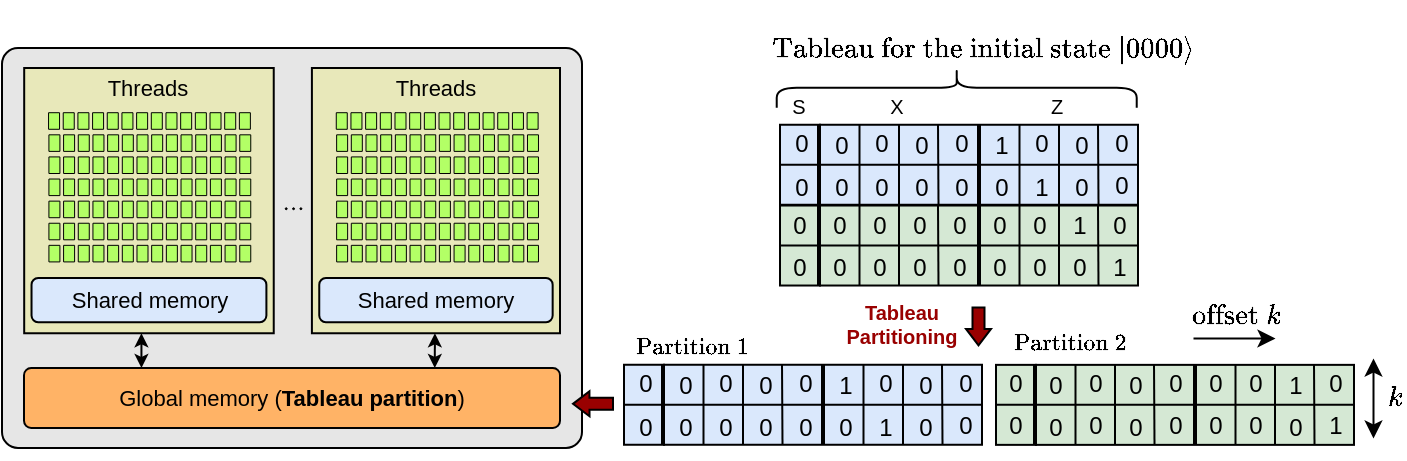 <mxfile version="24.2.5" type="device">
  <diagram name="Page-1" id="bZBsJEEv_NVjQFhtzkVJ">
    <mxGraphModel dx="1964" dy="782" grid="1" gridSize="10" guides="1" tooltips="1" connect="1" arrows="1" fold="1" page="1" pageScale="1" pageWidth="850" pageHeight="1100" math="1" shadow="0">
      <root>
        <mxCell id="0" />
        <mxCell id="1" parent="0" />
        <UserObject label="X" placeholders="1" name="Variable" id="3ZK03s1uTfJQS2Cd98UN-81">
          <mxCell style="text;html=1;strokeColor=none;fillColor=none;align=center;verticalAlign=middle;whiteSpace=wrap;overflow=hidden;rotation=0;fontSize=10;" parent="1" vertex="1">
            <mxGeometry x="-153" y="540.97" width="19" height="14.25" as="geometry" />
          </mxCell>
        </UserObject>
        <mxCell id="3ZK03s1uTfJQS2Cd98UN-83" value="" style="shape=curlyBracket;whiteSpace=wrap;html=1;rounded=1;labelPosition=left;verticalLabelPosition=middle;align=right;verticalAlign=middle;rotation=90;" parent="1" vertex="1">
          <mxGeometry x="-123.64" y="449.86" width="20" height="180" as="geometry" />
        </mxCell>
        <UserObject label="$$\text{Tableau for the initial state}~\ket{0000}$$" placeholders="1" name="Variable" id="JFvsJJ7zDFb6BvxLpj8v-17">
          <mxCell style="text;html=1;strokeColor=none;fillColor=none;align=center;verticalAlign=middle;whiteSpace=wrap;overflow=hidden;rotation=0;fontStyle=0" parent="1" vertex="1">
            <mxGeometry x="-235.5" y="496.22" width="270" height="50" as="geometry" />
          </mxCell>
        </UserObject>
        <UserObject label="Z" placeholders="1" name="Variable" id="JFvsJJ7zDFb6BvxLpj8v-37">
          <mxCell style="text;html=1;strokeColor=none;fillColor=none;align=center;verticalAlign=middle;whiteSpace=wrap;overflow=hidden;rotation=0;fontSize=10;" parent="1" vertex="1">
            <mxGeometry x="-73" y="540.97" width="19" height="14.25" as="geometry" />
          </mxCell>
        </UserObject>
        <mxCell id="JFvsJJ7zDFb6BvxLpj8v-38" value="" style="shape=flexArrow;endArrow=classic;html=1;rounded=0;endWidth=5.5;endSize=2.415;width=6;fillColor=#990000;" parent="1" edge="1">
          <mxGeometry width="50" height="50" relative="1" as="geometry">
            <mxPoint x="-102.75" y="649.22" as="sourcePoint" />
            <mxPoint x="-102.75" y="669.22" as="targetPoint" />
          </mxGeometry>
        </mxCell>
        <UserObject label="$$\text{Partition}~1$$" placeholders="1" name="Variable" id="JFvsJJ7zDFb6BvxLpj8v-228">
          <mxCell style="text;html=1;strokeColor=none;fillColor=none;align=center;verticalAlign=middle;whiteSpace=wrap;overflow=hidden;rotation=0;fontSize=10;" parent="1" vertex="1">
            <mxGeometry x="-280" y="652.47" width="68.5" height="24" as="geometry" />
          </mxCell>
        </UserObject>
        <UserObject label="Tableau Partitioning" placeholders="1" name="Variable" id="V1e9pzaGmxN9BiFdg47Z-1">
          <mxCell style="text;html=1;strokeColor=none;fillColor=none;align=center;verticalAlign=middle;whiteSpace=wrap;overflow=hidden;rotation=0;fontSize=10;fontStyle=1;fontColor=#990000;" parent="1" vertex="1">
            <mxGeometry x="-172" y="642.78" width="62" height="30" as="geometry" />
          </mxCell>
        </UserObject>
        <mxCell id="V1e9pzaGmxN9BiFdg47Z-227" value="" style="group" parent="1" vertex="1" connectable="0">
          <mxGeometry x="-591" y="520" width="290" height="200" as="geometry" />
        </mxCell>
        <mxCell id="V1e9pzaGmxN9BiFdg47Z-226" value="" style="rounded=1;whiteSpace=wrap;html=1;arcSize=4;fillColor=#E6E6E6;" parent="V1e9pzaGmxN9BiFdg47Z-227" vertex="1">
          <mxGeometry width="290" height="200" as="geometry" />
        </mxCell>
        <mxCell id="V1e9pzaGmxN9BiFdg47Z-6" value="" style="endArrow=classic;startArrow=classic;html=1;rounded=0;exitX=0.5;exitY=1;exitDx=0;exitDy=0;strokeWidth=1;endSize=4;startSize=4;jumpSize=5;entryX=0.235;entryY=0.01;entryDx=0;entryDy=0;entryPerimeter=0;" parent="V1e9pzaGmxN9BiFdg47Z-227" edge="1">
          <mxGeometry width="50" height="50" relative="1" as="geometry">
            <mxPoint x="69.701" y="142.632" as="sourcePoint" />
            <mxPoint x="69.741" y="160" as="targetPoint" />
          </mxGeometry>
        </mxCell>
        <mxCell id="V1e9pzaGmxN9BiFdg47Z-7" value="" style="endArrow=classic;startArrow=classic;html=1;rounded=0;strokeWidth=1;endSize=4;startSize=4;jumpSize=5;entryX=0.756;entryY=0.003;entryDx=0;entryDy=0;entryPerimeter=0;" parent="V1e9pzaGmxN9BiFdg47Z-227" edge="1">
          <mxGeometry width="50" height="50" relative="1" as="geometry">
            <mxPoint x="216.453" y="142.632" as="sourcePoint" />
            <mxPoint x="216.386" y="160" as="targetPoint" />
          </mxGeometry>
        </mxCell>
        <mxCell id="V1e9pzaGmxN9BiFdg47Z-9" value="" style="rounded=1;whiteSpace=wrap;html=1;arcSize=12;imageAspect=0;fillColor=#FFB366;container=0;" parent="V1e9pzaGmxN9BiFdg47Z-227" vertex="1">
          <mxGeometry x="11" y="160" width="268" height="30" as="geometry" />
        </mxCell>
        <mxCell id="V1e9pzaGmxN9BiFdg47Z-10" value="&lt;font style=&quot;font-size: 11px;&quot;&gt;Global memory (&lt;b&gt;Tableau partition&lt;/b&gt;)&lt;/font&gt;" style="text;html=1;strokeColor=none;fillColor=none;align=center;verticalAlign=middle;whiteSpace=wrap;rounded=0;movable=1;resizable=1;rotatable=1;deletable=1;editable=1;locked=0;connectable=1;container=0;fontSize=11;fontStyle=0" parent="V1e9pzaGmxN9BiFdg47Z-227" vertex="1">
          <mxGeometry x="55.13" y="165.79" width="179.75" height="17.77" as="geometry" />
        </mxCell>
        <mxCell id="V1e9pzaGmxN9BiFdg47Z-11" value="" style="rounded=0;whiteSpace=wrap;html=1;arcSize=4;imageAspect=0;fillColor=#E8E8BA;container=0;" parent="V1e9pzaGmxN9BiFdg47Z-227" vertex="1">
          <mxGeometry x="11.096" y="10" width="124.777" height="132.632" as="geometry" />
        </mxCell>
        <mxCell id="V1e9pzaGmxN9BiFdg47Z-12" value="&lt;font style=&quot;font-size: 11px;&quot;&gt;Threads&lt;/font&gt;" style="text;html=1;strokeColor=none;fillColor=none;align=center;verticalAlign=middle;whiteSpace=wrap;rounded=0;container=0;fontSize=11;" parent="V1e9pzaGmxN9BiFdg47Z-227" vertex="1">
          <mxGeometry x="20.271" y="11.658" width="106.428" height="16.579" as="geometry" />
        </mxCell>
        <mxCell id="V1e9pzaGmxN9BiFdg47Z-13" value="" style="rounded=1;whiteSpace=wrap;html=1;fillColor=#dae8fc;strokeColor=#000000;container=0;" parent="V1e9pzaGmxN9BiFdg47Z-227" vertex="1">
          <mxGeometry x="14.766" y="115.0" width="117.437" height="22.105" as="geometry" />
        </mxCell>
        <mxCell id="V1e9pzaGmxN9BiFdg47Z-14" value="&lt;font style=&quot;font-size: 11px;&quot;&gt;Shared memory&lt;/font&gt;" style="text;html=1;strokeColor=none;fillColor=none;align=center;verticalAlign=middle;whiteSpace=wrap;rounded=0;container=0;fontSize=11;" parent="V1e9pzaGmxN9BiFdg47Z-227" vertex="1">
          <mxGeometry x="26.509" y="117.763" width="93.95" height="16.579" as="geometry" />
        </mxCell>
        <mxCell id="V1e9pzaGmxN9BiFdg47Z-16" value="" style="verticalLabelPosition=bottom;verticalAlign=top;html=1;shape=mxgraph.basic.rect;fillColor2=none;strokeWidth=0.5;size=20;indent=5;fillColor=#B3FF66;strokeColor=#000000;container=0;" parent="V1e9pzaGmxN9BiFdg47Z-227" vertex="1">
          <mxGeometry x="23.023" y="32.105" width="5.505" height="8.289" as="geometry" />
        </mxCell>
        <mxCell id="V1e9pzaGmxN9BiFdg47Z-17" value="" style="verticalLabelPosition=bottom;verticalAlign=top;html=1;shape=mxgraph.basic.rect;fillColor2=none;strokeWidth=0.5;size=20;indent=5;fillColor=#B3FF66;strokeColor=#000000;container=0;" parent="V1e9pzaGmxN9BiFdg47Z-227" vertex="1">
          <mxGeometry x="30.363" y="32.105" width="5.505" height="8.289" as="geometry" />
        </mxCell>
        <mxCell id="V1e9pzaGmxN9BiFdg47Z-18" value="" style="verticalLabelPosition=bottom;verticalAlign=top;html=1;shape=mxgraph.basic.rect;fillColor2=none;strokeWidth=0.5;size=20;indent=5;fillColor=#B3FF66;strokeColor=#000000;container=0;" parent="V1e9pzaGmxN9BiFdg47Z-227" vertex="1">
          <mxGeometry x="37.703" y="32.105" width="5.505" height="8.289" as="geometry" />
        </mxCell>
        <mxCell id="V1e9pzaGmxN9BiFdg47Z-19" value="" style="verticalLabelPosition=bottom;verticalAlign=top;html=1;shape=mxgraph.basic.rect;fillColor2=none;strokeWidth=0.5;size=20;indent=5;fillColor=#B3FF66;strokeColor=#000000;container=0;" parent="V1e9pzaGmxN9BiFdg47Z-227" vertex="1">
          <mxGeometry x="45.042" y="32.105" width="5.505" height="8.289" as="geometry" />
        </mxCell>
        <mxCell id="V1e9pzaGmxN9BiFdg47Z-20" value="" style="verticalLabelPosition=bottom;verticalAlign=top;html=1;shape=mxgraph.basic.rect;fillColor2=none;strokeWidth=0.5;size=20;indent=5;fillColor=#B3FF66;strokeColor=#000000;container=0;" parent="V1e9pzaGmxN9BiFdg47Z-227" vertex="1">
          <mxGeometry x="52.382" y="32.105" width="5.505" height="8.289" as="geometry" />
        </mxCell>
        <mxCell id="V1e9pzaGmxN9BiFdg47Z-21" value="" style="verticalLabelPosition=bottom;verticalAlign=top;html=1;shape=mxgraph.basic.rect;fillColor2=none;strokeWidth=0.5;size=20;indent=5;fillColor=#B3FF66;strokeColor=#000000;container=0;" parent="V1e9pzaGmxN9BiFdg47Z-227" vertex="1">
          <mxGeometry x="59.722" y="32.105" width="5.505" height="8.289" as="geometry" />
        </mxCell>
        <mxCell id="V1e9pzaGmxN9BiFdg47Z-22" value="" style="verticalLabelPosition=bottom;verticalAlign=top;html=1;shape=mxgraph.basic.rect;fillColor2=none;strokeWidth=0.5;size=20;indent=5;fillColor=#B3FF66;strokeColor=#000000;container=0;" parent="V1e9pzaGmxN9BiFdg47Z-227" vertex="1">
          <mxGeometry x="67.062" y="32.105" width="5.505" height="8.289" as="geometry" />
        </mxCell>
        <mxCell id="V1e9pzaGmxN9BiFdg47Z-23" value="" style="verticalLabelPosition=bottom;verticalAlign=top;html=1;shape=mxgraph.basic.rect;fillColor2=none;strokeWidth=0.5;size=20;indent=5;fillColor=#B3FF66;strokeColor=#000000;container=0;" parent="V1e9pzaGmxN9BiFdg47Z-227" vertex="1">
          <mxGeometry x="74.402" y="32.105" width="5.505" height="8.289" as="geometry" />
        </mxCell>
        <mxCell id="V1e9pzaGmxN9BiFdg47Z-24" value="" style="verticalLabelPosition=bottom;verticalAlign=top;html=1;shape=mxgraph.basic.rect;fillColor2=none;strokeWidth=0.5;size=20;indent=5;fillColor=#B3FF66;strokeColor=#000000;container=0;" parent="V1e9pzaGmxN9BiFdg47Z-227" vertex="1">
          <mxGeometry x="81.742" y="32.105" width="5.505" height="8.289" as="geometry" />
        </mxCell>
        <mxCell id="V1e9pzaGmxN9BiFdg47Z-25" value="" style="verticalLabelPosition=bottom;verticalAlign=top;html=1;shape=mxgraph.basic.rect;fillColor2=none;strokeWidth=0.5;size=20;indent=5;fillColor=#B3FF66;strokeColor=#000000;container=0;" parent="V1e9pzaGmxN9BiFdg47Z-227" vertex="1">
          <mxGeometry x="89.082" y="32.105" width="5.505" height="8.289" as="geometry" />
        </mxCell>
        <mxCell id="V1e9pzaGmxN9BiFdg47Z-26" value="" style="verticalLabelPosition=bottom;verticalAlign=top;html=1;shape=mxgraph.basic.rect;fillColor2=none;strokeWidth=0.5;size=20;indent=5;fillColor=#B3FF66;strokeColor=#000000;container=0;" parent="V1e9pzaGmxN9BiFdg47Z-227" vertex="1">
          <mxGeometry x="96.421" y="32.105" width="5.505" height="8.289" as="geometry" />
        </mxCell>
        <mxCell id="V1e9pzaGmxN9BiFdg47Z-27" value="" style="verticalLabelPosition=bottom;verticalAlign=top;html=1;shape=mxgraph.basic.rect;fillColor2=none;strokeWidth=0.5;size=20;indent=5;fillColor=#B3FF66;strokeColor=#000000;container=0;" parent="V1e9pzaGmxN9BiFdg47Z-227" vertex="1">
          <mxGeometry x="103.761" y="32.105" width="5.505" height="8.289" as="geometry" />
        </mxCell>
        <mxCell id="V1e9pzaGmxN9BiFdg47Z-28" value="" style="verticalLabelPosition=bottom;verticalAlign=top;html=1;shape=mxgraph.basic.rect;fillColor2=none;strokeWidth=0.5;size=20;indent=5;fillColor=#B3FF66;strokeColor=#000000;container=0;" parent="V1e9pzaGmxN9BiFdg47Z-227" vertex="1">
          <mxGeometry x="111.101" y="32.105" width="5.505" height="8.289" as="geometry" />
        </mxCell>
        <mxCell id="V1e9pzaGmxN9BiFdg47Z-29" value="" style="verticalLabelPosition=bottom;verticalAlign=top;html=1;shape=mxgraph.basic.rect;fillColor2=none;strokeWidth=0.5;size=20;indent=5;fillColor=#B3FF66;strokeColor=#000000;container=0;" parent="V1e9pzaGmxN9BiFdg47Z-227" vertex="1">
          <mxGeometry x="118.441" y="32.105" width="5.505" height="8.289" as="geometry" />
        </mxCell>
        <mxCell id="V1e9pzaGmxN9BiFdg47Z-30" value="" style="verticalLabelPosition=bottom;verticalAlign=top;html=1;shape=mxgraph.basic.rect;fillColor2=none;strokeWidth=0.5;size=20;indent=5;fillColor=#B3FF66;strokeColor=#000000;container=0;" parent="V1e9pzaGmxN9BiFdg47Z-227" vertex="1">
          <mxGeometry x="23.206" y="43.158" width="5.505" height="8.289" as="geometry" />
        </mxCell>
        <mxCell id="V1e9pzaGmxN9BiFdg47Z-31" value="" style="verticalLabelPosition=bottom;verticalAlign=top;html=1;shape=mxgraph.basic.rect;fillColor2=none;strokeWidth=0.5;size=20;indent=5;fillColor=#B3FF66;strokeColor=#000000;container=0;" parent="V1e9pzaGmxN9BiFdg47Z-227" vertex="1">
          <mxGeometry x="30.546" y="43.158" width="5.505" height="8.289" as="geometry" />
        </mxCell>
        <mxCell id="V1e9pzaGmxN9BiFdg47Z-32" value="" style="verticalLabelPosition=bottom;verticalAlign=top;html=1;shape=mxgraph.basic.rect;fillColor2=none;strokeWidth=0.5;size=20;indent=5;fillColor=#B3FF66;strokeColor=#000000;container=0;" parent="V1e9pzaGmxN9BiFdg47Z-227" vertex="1">
          <mxGeometry x="37.886" y="43.158" width="5.505" height="8.289" as="geometry" />
        </mxCell>
        <mxCell id="V1e9pzaGmxN9BiFdg47Z-33" value="" style="verticalLabelPosition=bottom;verticalAlign=top;html=1;shape=mxgraph.basic.rect;fillColor2=none;strokeWidth=0.5;size=20;indent=5;fillColor=#B3FF66;strokeColor=#000000;container=0;" parent="V1e9pzaGmxN9BiFdg47Z-227" vertex="1">
          <mxGeometry x="45.226" y="43.158" width="5.505" height="8.289" as="geometry" />
        </mxCell>
        <mxCell id="V1e9pzaGmxN9BiFdg47Z-34" value="" style="verticalLabelPosition=bottom;verticalAlign=top;html=1;shape=mxgraph.basic.rect;fillColor2=none;strokeWidth=0.5;size=20;indent=5;fillColor=#B3FF66;strokeColor=#000000;container=0;" parent="V1e9pzaGmxN9BiFdg47Z-227" vertex="1">
          <mxGeometry x="52.566" y="43.158" width="5.505" height="8.289" as="geometry" />
        </mxCell>
        <mxCell id="V1e9pzaGmxN9BiFdg47Z-35" value="" style="verticalLabelPosition=bottom;verticalAlign=top;html=1;shape=mxgraph.basic.rect;fillColor2=none;strokeWidth=0.5;size=20;indent=5;fillColor=#B3FF66;strokeColor=#000000;container=0;" parent="V1e9pzaGmxN9BiFdg47Z-227" vertex="1">
          <mxGeometry x="59.906" y="43.158" width="5.505" height="8.289" as="geometry" />
        </mxCell>
        <mxCell id="V1e9pzaGmxN9BiFdg47Z-36" value="" style="verticalLabelPosition=bottom;verticalAlign=top;html=1;shape=mxgraph.basic.rect;fillColor2=none;strokeWidth=0.5;size=20;indent=5;fillColor=#B3FF66;strokeColor=#000000;container=0;" parent="V1e9pzaGmxN9BiFdg47Z-227" vertex="1">
          <mxGeometry x="67.246" y="43.158" width="5.505" height="8.289" as="geometry" />
        </mxCell>
        <mxCell id="V1e9pzaGmxN9BiFdg47Z-37" value="" style="verticalLabelPosition=bottom;verticalAlign=top;html=1;shape=mxgraph.basic.rect;fillColor2=none;strokeWidth=0.5;size=20;indent=5;fillColor=#B3FF66;strokeColor=#000000;container=0;" parent="V1e9pzaGmxN9BiFdg47Z-227" vertex="1">
          <mxGeometry x="74.585" y="43.158" width="5.505" height="8.289" as="geometry" />
        </mxCell>
        <mxCell id="V1e9pzaGmxN9BiFdg47Z-38" value="" style="verticalLabelPosition=bottom;verticalAlign=top;html=1;shape=mxgraph.basic.rect;fillColor2=none;strokeWidth=0.5;size=20;indent=5;fillColor=#B3FF66;strokeColor=#000000;container=0;" parent="V1e9pzaGmxN9BiFdg47Z-227" vertex="1">
          <mxGeometry x="81.925" y="43.158" width="5.505" height="8.289" as="geometry" />
        </mxCell>
        <mxCell id="V1e9pzaGmxN9BiFdg47Z-39" value="" style="verticalLabelPosition=bottom;verticalAlign=top;html=1;shape=mxgraph.basic.rect;fillColor2=none;strokeWidth=0.5;size=20;indent=5;fillColor=#B3FF66;strokeColor=#000000;container=0;" parent="V1e9pzaGmxN9BiFdg47Z-227" vertex="1">
          <mxGeometry x="89.265" y="43.158" width="5.505" height="8.289" as="geometry" />
        </mxCell>
        <mxCell id="V1e9pzaGmxN9BiFdg47Z-40" value="" style="verticalLabelPosition=bottom;verticalAlign=top;html=1;shape=mxgraph.basic.rect;fillColor2=none;strokeWidth=0.5;size=20;indent=5;fillColor=#B3FF66;strokeColor=#000000;container=0;" parent="V1e9pzaGmxN9BiFdg47Z-227" vertex="1">
          <mxGeometry x="96.605" y="43.158" width="5.505" height="8.289" as="geometry" />
        </mxCell>
        <mxCell id="V1e9pzaGmxN9BiFdg47Z-41" value="" style="verticalLabelPosition=bottom;verticalAlign=top;html=1;shape=mxgraph.basic.rect;fillColor2=none;strokeWidth=0.5;size=20;indent=5;fillColor=#B3FF66;strokeColor=#000000;container=0;" parent="V1e9pzaGmxN9BiFdg47Z-227" vertex="1">
          <mxGeometry x="103.945" y="43.158" width="5.505" height="8.289" as="geometry" />
        </mxCell>
        <mxCell id="V1e9pzaGmxN9BiFdg47Z-42" value="" style="verticalLabelPosition=bottom;verticalAlign=top;html=1;shape=mxgraph.basic.rect;fillColor2=none;strokeWidth=0.5;size=20;indent=5;fillColor=#B3FF66;strokeColor=#000000;container=0;" parent="V1e9pzaGmxN9BiFdg47Z-227" vertex="1">
          <mxGeometry x="111.285" y="43.158" width="5.505" height="8.289" as="geometry" />
        </mxCell>
        <mxCell id="V1e9pzaGmxN9BiFdg47Z-43" value="" style="verticalLabelPosition=bottom;verticalAlign=top;html=1;shape=mxgraph.basic.rect;fillColor2=none;strokeWidth=0.5;size=20;indent=5;fillColor=#B3FF66;strokeColor=#000000;container=0;" parent="V1e9pzaGmxN9BiFdg47Z-227" vertex="1">
          <mxGeometry x="118.624" y="43.158" width="5.505" height="8.289" as="geometry" />
        </mxCell>
        <mxCell id="V1e9pzaGmxN9BiFdg47Z-44" value="" style="verticalLabelPosition=bottom;verticalAlign=top;html=1;shape=mxgraph.basic.rect;fillColor2=none;strokeWidth=0.5;size=20;indent=5;fillColor=#B3FF66;strokeColor=#000000;container=0;" parent="V1e9pzaGmxN9BiFdg47Z-227" vertex="1">
          <mxGeometry x="23.206" y="54.211" width="5.505" height="8.289" as="geometry" />
        </mxCell>
        <mxCell id="V1e9pzaGmxN9BiFdg47Z-45" value="" style="verticalLabelPosition=bottom;verticalAlign=top;html=1;shape=mxgraph.basic.rect;fillColor2=none;strokeWidth=0.5;size=20;indent=5;fillColor=#B3FF66;strokeColor=#000000;container=0;" parent="V1e9pzaGmxN9BiFdg47Z-227" vertex="1">
          <mxGeometry x="30.546" y="54.211" width="5.505" height="8.289" as="geometry" />
        </mxCell>
        <mxCell id="V1e9pzaGmxN9BiFdg47Z-46" value="" style="verticalLabelPosition=bottom;verticalAlign=top;html=1;shape=mxgraph.basic.rect;fillColor2=none;strokeWidth=0.5;size=20;indent=5;fillColor=#B3FF66;strokeColor=#000000;container=0;" parent="V1e9pzaGmxN9BiFdg47Z-227" vertex="1">
          <mxGeometry x="37.886" y="54.211" width="5.505" height="8.289" as="geometry" />
        </mxCell>
        <mxCell id="V1e9pzaGmxN9BiFdg47Z-47" value="" style="verticalLabelPosition=bottom;verticalAlign=top;html=1;shape=mxgraph.basic.rect;fillColor2=none;strokeWidth=0.5;size=20;indent=5;fillColor=#B3FF66;strokeColor=#000000;container=0;" parent="V1e9pzaGmxN9BiFdg47Z-227" vertex="1">
          <mxGeometry x="45.226" y="54.211" width="5.505" height="8.289" as="geometry" />
        </mxCell>
        <mxCell id="V1e9pzaGmxN9BiFdg47Z-48" value="" style="verticalLabelPosition=bottom;verticalAlign=top;html=1;shape=mxgraph.basic.rect;fillColor2=none;strokeWidth=0.5;size=20;indent=5;fillColor=#B3FF66;strokeColor=#000000;container=0;" parent="V1e9pzaGmxN9BiFdg47Z-227" vertex="1">
          <mxGeometry x="52.566" y="54.211" width="5.505" height="8.289" as="geometry" />
        </mxCell>
        <mxCell id="V1e9pzaGmxN9BiFdg47Z-49" value="" style="verticalLabelPosition=bottom;verticalAlign=top;html=1;shape=mxgraph.basic.rect;fillColor2=none;strokeWidth=0.5;size=20;indent=5;fillColor=#B3FF66;strokeColor=#000000;container=0;" parent="V1e9pzaGmxN9BiFdg47Z-227" vertex="1">
          <mxGeometry x="59.906" y="54.211" width="5.505" height="8.289" as="geometry" />
        </mxCell>
        <mxCell id="V1e9pzaGmxN9BiFdg47Z-50" value="" style="verticalLabelPosition=bottom;verticalAlign=top;html=1;shape=mxgraph.basic.rect;fillColor2=none;strokeWidth=0.5;size=20;indent=5;fillColor=#B3FF66;strokeColor=#000000;container=0;" parent="V1e9pzaGmxN9BiFdg47Z-227" vertex="1">
          <mxGeometry x="67.246" y="54.211" width="5.505" height="8.289" as="geometry" />
        </mxCell>
        <mxCell id="V1e9pzaGmxN9BiFdg47Z-51" value="" style="verticalLabelPosition=bottom;verticalAlign=top;html=1;shape=mxgraph.basic.rect;fillColor2=none;strokeWidth=0.5;size=20;indent=5;fillColor=#B3FF66;strokeColor=#000000;container=0;" parent="V1e9pzaGmxN9BiFdg47Z-227" vertex="1">
          <mxGeometry x="74.585" y="54.211" width="5.505" height="8.289" as="geometry" />
        </mxCell>
        <mxCell id="V1e9pzaGmxN9BiFdg47Z-52" value="" style="verticalLabelPosition=bottom;verticalAlign=top;html=1;shape=mxgraph.basic.rect;fillColor2=none;strokeWidth=0.5;size=20;indent=5;fillColor=#B3FF66;strokeColor=#000000;container=0;" parent="V1e9pzaGmxN9BiFdg47Z-227" vertex="1">
          <mxGeometry x="81.925" y="54.211" width="5.505" height="8.289" as="geometry" />
        </mxCell>
        <mxCell id="V1e9pzaGmxN9BiFdg47Z-53" value="" style="verticalLabelPosition=bottom;verticalAlign=top;html=1;shape=mxgraph.basic.rect;fillColor2=none;strokeWidth=0.5;size=20;indent=5;fillColor=#B3FF66;strokeColor=#000000;container=0;" parent="V1e9pzaGmxN9BiFdg47Z-227" vertex="1">
          <mxGeometry x="89.265" y="54.211" width="5.505" height="8.289" as="geometry" />
        </mxCell>
        <mxCell id="V1e9pzaGmxN9BiFdg47Z-54" value="" style="verticalLabelPosition=bottom;verticalAlign=top;html=1;shape=mxgraph.basic.rect;fillColor2=none;strokeWidth=0.5;size=20;indent=5;fillColor=#B3FF66;strokeColor=#000000;container=0;" parent="V1e9pzaGmxN9BiFdg47Z-227" vertex="1">
          <mxGeometry x="96.605" y="54.211" width="5.505" height="8.289" as="geometry" />
        </mxCell>
        <mxCell id="V1e9pzaGmxN9BiFdg47Z-55" value="" style="verticalLabelPosition=bottom;verticalAlign=top;html=1;shape=mxgraph.basic.rect;fillColor2=none;strokeWidth=0.5;size=20;indent=5;fillColor=#B3FF66;strokeColor=#000000;container=0;" parent="V1e9pzaGmxN9BiFdg47Z-227" vertex="1">
          <mxGeometry x="103.945" y="54.211" width="5.505" height="8.289" as="geometry" />
        </mxCell>
        <mxCell id="V1e9pzaGmxN9BiFdg47Z-56" value="" style="verticalLabelPosition=bottom;verticalAlign=top;html=1;shape=mxgraph.basic.rect;fillColor2=none;strokeWidth=0.5;size=20;indent=5;fillColor=#B3FF66;strokeColor=#000000;container=0;" parent="V1e9pzaGmxN9BiFdg47Z-227" vertex="1">
          <mxGeometry x="111.285" y="54.211" width="5.505" height="8.289" as="geometry" />
        </mxCell>
        <mxCell id="V1e9pzaGmxN9BiFdg47Z-57" value="" style="verticalLabelPosition=bottom;verticalAlign=top;html=1;shape=mxgraph.basic.rect;fillColor2=none;strokeWidth=0.5;size=20;indent=5;fillColor=#B3FF66;strokeColor=#000000;container=0;" parent="V1e9pzaGmxN9BiFdg47Z-227" vertex="1">
          <mxGeometry x="118.624" y="54.211" width="5.505" height="8.289" as="geometry" />
        </mxCell>
        <mxCell id="V1e9pzaGmxN9BiFdg47Z-58" value="" style="verticalLabelPosition=bottom;verticalAlign=top;html=1;shape=mxgraph.basic.rect;fillColor2=none;strokeWidth=0.5;size=20;indent=5;fillColor=#B3FF66;strokeColor=#000000;container=0;" parent="V1e9pzaGmxN9BiFdg47Z-227" vertex="1">
          <mxGeometry x="23.206" y="65.263" width="5.505" height="8.289" as="geometry" />
        </mxCell>
        <mxCell id="V1e9pzaGmxN9BiFdg47Z-59" value="" style="verticalLabelPosition=bottom;verticalAlign=top;html=1;shape=mxgraph.basic.rect;fillColor2=none;strokeWidth=0.5;size=20;indent=5;fillColor=#B3FF66;strokeColor=#000000;container=0;" parent="V1e9pzaGmxN9BiFdg47Z-227" vertex="1">
          <mxGeometry x="30.546" y="65.263" width="5.505" height="8.289" as="geometry" />
        </mxCell>
        <mxCell id="V1e9pzaGmxN9BiFdg47Z-60" value="" style="verticalLabelPosition=bottom;verticalAlign=top;html=1;shape=mxgraph.basic.rect;fillColor2=none;strokeWidth=0.5;size=20;indent=5;fillColor=#B3FF66;strokeColor=#000000;container=0;" parent="V1e9pzaGmxN9BiFdg47Z-227" vertex="1">
          <mxGeometry x="37.886" y="65.263" width="5.505" height="8.289" as="geometry" />
        </mxCell>
        <mxCell id="V1e9pzaGmxN9BiFdg47Z-61" value="" style="verticalLabelPosition=bottom;verticalAlign=top;html=1;shape=mxgraph.basic.rect;fillColor2=none;strokeWidth=0.5;size=20;indent=5;fillColor=#B3FF66;strokeColor=#000000;container=0;" parent="V1e9pzaGmxN9BiFdg47Z-227" vertex="1">
          <mxGeometry x="45.226" y="65.263" width="5.505" height="8.289" as="geometry" />
        </mxCell>
        <mxCell id="V1e9pzaGmxN9BiFdg47Z-62" value="" style="verticalLabelPosition=bottom;verticalAlign=top;html=1;shape=mxgraph.basic.rect;fillColor2=none;strokeWidth=0.5;size=20;indent=5;fillColor=#B3FF66;strokeColor=#000000;container=0;" parent="V1e9pzaGmxN9BiFdg47Z-227" vertex="1">
          <mxGeometry x="52.566" y="65.263" width="5.505" height="8.289" as="geometry" />
        </mxCell>
        <mxCell id="V1e9pzaGmxN9BiFdg47Z-63" value="" style="verticalLabelPosition=bottom;verticalAlign=top;html=1;shape=mxgraph.basic.rect;fillColor2=none;strokeWidth=0.5;size=20;indent=5;fillColor=#B3FF66;strokeColor=#000000;container=0;" parent="V1e9pzaGmxN9BiFdg47Z-227" vertex="1">
          <mxGeometry x="59.906" y="65.263" width="5.505" height="8.289" as="geometry" />
        </mxCell>
        <mxCell id="V1e9pzaGmxN9BiFdg47Z-64" value="" style="verticalLabelPosition=bottom;verticalAlign=top;html=1;shape=mxgraph.basic.rect;fillColor2=none;strokeWidth=0.5;size=20;indent=5;fillColor=#B3FF66;strokeColor=#000000;container=0;" parent="V1e9pzaGmxN9BiFdg47Z-227" vertex="1">
          <mxGeometry x="67.246" y="65.263" width="5.505" height="8.289" as="geometry" />
        </mxCell>
        <mxCell id="V1e9pzaGmxN9BiFdg47Z-65" value="" style="verticalLabelPosition=bottom;verticalAlign=top;html=1;shape=mxgraph.basic.rect;fillColor2=none;strokeWidth=0.5;size=20;indent=5;fillColor=#B3FF66;strokeColor=#000000;container=0;" parent="V1e9pzaGmxN9BiFdg47Z-227" vertex="1">
          <mxGeometry x="74.585" y="65.263" width="5.505" height="8.289" as="geometry" />
        </mxCell>
        <mxCell id="V1e9pzaGmxN9BiFdg47Z-66" value="" style="verticalLabelPosition=bottom;verticalAlign=top;html=1;shape=mxgraph.basic.rect;fillColor2=none;strokeWidth=0.5;size=20;indent=5;fillColor=#B3FF66;strokeColor=#000000;container=0;" parent="V1e9pzaGmxN9BiFdg47Z-227" vertex="1">
          <mxGeometry x="81.925" y="65.263" width="5.505" height="8.289" as="geometry" />
        </mxCell>
        <mxCell id="V1e9pzaGmxN9BiFdg47Z-67" value="" style="verticalLabelPosition=bottom;verticalAlign=top;html=1;shape=mxgraph.basic.rect;fillColor2=none;strokeWidth=0.5;size=20;indent=5;fillColor=#B3FF66;strokeColor=#000000;container=0;" parent="V1e9pzaGmxN9BiFdg47Z-227" vertex="1">
          <mxGeometry x="89.265" y="65.263" width="5.505" height="8.289" as="geometry" />
        </mxCell>
        <mxCell id="V1e9pzaGmxN9BiFdg47Z-68" value="" style="verticalLabelPosition=bottom;verticalAlign=top;html=1;shape=mxgraph.basic.rect;fillColor2=none;strokeWidth=0.5;size=20;indent=5;fillColor=#B3FF66;strokeColor=#000000;container=0;" parent="V1e9pzaGmxN9BiFdg47Z-227" vertex="1">
          <mxGeometry x="96.605" y="65.263" width="5.505" height="8.289" as="geometry" />
        </mxCell>
        <mxCell id="V1e9pzaGmxN9BiFdg47Z-69" value="" style="verticalLabelPosition=bottom;verticalAlign=top;html=1;shape=mxgraph.basic.rect;fillColor2=none;strokeWidth=0.5;size=20;indent=5;fillColor=#B3FF66;strokeColor=#000000;container=0;" parent="V1e9pzaGmxN9BiFdg47Z-227" vertex="1">
          <mxGeometry x="103.945" y="65.263" width="5.505" height="8.289" as="geometry" />
        </mxCell>
        <mxCell id="V1e9pzaGmxN9BiFdg47Z-70" value="" style="verticalLabelPosition=bottom;verticalAlign=top;html=1;shape=mxgraph.basic.rect;fillColor2=none;strokeWidth=0.5;size=20;indent=5;fillColor=#B3FF66;strokeColor=#000000;container=0;" parent="V1e9pzaGmxN9BiFdg47Z-227" vertex="1">
          <mxGeometry x="111.285" y="65.263" width="5.505" height="8.289" as="geometry" />
        </mxCell>
        <mxCell id="V1e9pzaGmxN9BiFdg47Z-71" value="" style="verticalLabelPosition=bottom;verticalAlign=top;html=1;shape=mxgraph.basic.rect;fillColor2=none;strokeWidth=0.5;size=20;indent=5;fillColor=#B3FF66;strokeColor=#000000;container=0;" parent="V1e9pzaGmxN9BiFdg47Z-227" vertex="1">
          <mxGeometry x="118.624" y="65.263" width="5.505" height="8.289" as="geometry" />
        </mxCell>
        <mxCell id="V1e9pzaGmxN9BiFdg47Z-72" value="" style="verticalLabelPosition=bottom;verticalAlign=top;html=1;shape=mxgraph.basic.rect;fillColor2=none;strokeWidth=0.5;size=20;indent=5;fillColor=#B3FF66;strokeColor=#000000;container=0;" parent="V1e9pzaGmxN9BiFdg47Z-227" vertex="1">
          <mxGeometry x="23.206" y="76.316" width="5.505" height="8.289" as="geometry" />
        </mxCell>
        <mxCell id="V1e9pzaGmxN9BiFdg47Z-73" value="" style="verticalLabelPosition=bottom;verticalAlign=top;html=1;shape=mxgraph.basic.rect;fillColor2=none;strokeWidth=0.5;size=20;indent=5;fillColor=#B3FF66;strokeColor=#000000;container=0;" parent="V1e9pzaGmxN9BiFdg47Z-227" vertex="1">
          <mxGeometry x="30.546" y="76.316" width="5.505" height="8.289" as="geometry" />
        </mxCell>
        <mxCell id="V1e9pzaGmxN9BiFdg47Z-74" value="" style="verticalLabelPosition=bottom;verticalAlign=top;html=1;shape=mxgraph.basic.rect;fillColor2=none;strokeWidth=0.5;size=20;indent=5;fillColor=#B3FF66;strokeColor=#000000;container=0;" parent="V1e9pzaGmxN9BiFdg47Z-227" vertex="1">
          <mxGeometry x="37.886" y="76.316" width="5.505" height="8.289" as="geometry" />
        </mxCell>
        <mxCell id="V1e9pzaGmxN9BiFdg47Z-75" value="" style="verticalLabelPosition=bottom;verticalAlign=top;html=1;shape=mxgraph.basic.rect;fillColor2=none;strokeWidth=0.5;size=20;indent=5;fillColor=#B3FF66;strokeColor=#000000;container=0;" parent="V1e9pzaGmxN9BiFdg47Z-227" vertex="1">
          <mxGeometry x="45.226" y="76.316" width="5.505" height="8.289" as="geometry" />
        </mxCell>
        <mxCell id="V1e9pzaGmxN9BiFdg47Z-76" value="" style="verticalLabelPosition=bottom;verticalAlign=top;html=1;shape=mxgraph.basic.rect;fillColor2=none;strokeWidth=0.5;size=20;indent=5;fillColor=#B3FF66;strokeColor=#000000;container=0;" parent="V1e9pzaGmxN9BiFdg47Z-227" vertex="1">
          <mxGeometry x="52.566" y="76.316" width="5.505" height="8.289" as="geometry" />
        </mxCell>
        <mxCell id="V1e9pzaGmxN9BiFdg47Z-77" value="" style="verticalLabelPosition=bottom;verticalAlign=top;html=1;shape=mxgraph.basic.rect;fillColor2=none;strokeWidth=0.5;size=20;indent=5;fillColor=#B3FF66;strokeColor=#000000;container=0;" parent="V1e9pzaGmxN9BiFdg47Z-227" vertex="1">
          <mxGeometry x="59.906" y="76.316" width="5.505" height="8.289" as="geometry" />
        </mxCell>
        <mxCell id="V1e9pzaGmxN9BiFdg47Z-78" value="" style="verticalLabelPosition=bottom;verticalAlign=top;html=1;shape=mxgraph.basic.rect;fillColor2=none;strokeWidth=0.5;size=20;indent=5;fillColor=#B3FF66;strokeColor=#000000;container=0;" parent="V1e9pzaGmxN9BiFdg47Z-227" vertex="1">
          <mxGeometry x="67.246" y="76.316" width="5.505" height="8.289" as="geometry" />
        </mxCell>
        <mxCell id="V1e9pzaGmxN9BiFdg47Z-79" value="" style="verticalLabelPosition=bottom;verticalAlign=top;html=1;shape=mxgraph.basic.rect;fillColor2=none;strokeWidth=0.5;size=20;indent=5;fillColor=#B3FF66;strokeColor=#000000;container=0;" parent="V1e9pzaGmxN9BiFdg47Z-227" vertex="1">
          <mxGeometry x="74.585" y="76.316" width="5.505" height="8.289" as="geometry" />
        </mxCell>
        <mxCell id="V1e9pzaGmxN9BiFdg47Z-80" value="" style="verticalLabelPosition=bottom;verticalAlign=top;html=1;shape=mxgraph.basic.rect;fillColor2=none;strokeWidth=0.5;size=20;indent=5;fillColor=#B3FF66;strokeColor=#000000;container=0;" parent="V1e9pzaGmxN9BiFdg47Z-227" vertex="1">
          <mxGeometry x="81.925" y="76.316" width="5.505" height="8.289" as="geometry" />
        </mxCell>
        <mxCell id="V1e9pzaGmxN9BiFdg47Z-81" value="" style="verticalLabelPosition=bottom;verticalAlign=top;html=1;shape=mxgraph.basic.rect;fillColor2=none;strokeWidth=0.5;size=20;indent=5;fillColor=#B3FF66;strokeColor=#000000;container=0;" parent="V1e9pzaGmxN9BiFdg47Z-227" vertex="1">
          <mxGeometry x="89.265" y="76.316" width="5.505" height="8.289" as="geometry" />
        </mxCell>
        <mxCell id="V1e9pzaGmxN9BiFdg47Z-82" value="" style="verticalLabelPosition=bottom;verticalAlign=top;html=1;shape=mxgraph.basic.rect;fillColor2=none;strokeWidth=0.5;size=20;indent=5;fillColor=#B3FF66;strokeColor=#000000;container=0;" parent="V1e9pzaGmxN9BiFdg47Z-227" vertex="1">
          <mxGeometry x="96.605" y="76.316" width="5.505" height="8.289" as="geometry" />
        </mxCell>
        <mxCell id="V1e9pzaGmxN9BiFdg47Z-83" value="" style="verticalLabelPosition=bottom;verticalAlign=top;html=1;shape=mxgraph.basic.rect;fillColor2=none;strokeWidth=0.5;size=20;indent=5;fillColor=#B3FF66;strokeColor=#000000;container=0;" parent="V1e9pzaGmxN9BiFdg47Z-227" vertex="1">
          <mxGeometry x="103.945" y="76.316" width="5.505" height="8.289" as="geometry" />
        </mxCell>
        <mxCell id="V1e9pzaGmxN9BiFdg47Z-84" value="" style="verticalLabelPosition=bottom;verticalAlign=top;html=1;shape=mxgraph.basic.rect;fillColor2=none;strokeWidth=0.5;size=20;indent=5;fillColor=#B3FF66;strokeColor=#000000;container=0;" parent="V1e9pzaGmxN9BiFdg47Z-227" vertex="1">
          <mxGeometry x="111.285" y="76.316" width="5.505" height="8.289" as="geometry" />
        </mxCell>
        <mxCell id="V1e9pzaGmxN9BiFdg47Z-85" value="" style="verticalLabelPosition=bottom;verticalAlign=top;html=1;shape=mxgraph.basic.rect;fillColor2=none;strokeWidth=0.5;size=20;indent=5;fillColor=#B3FF66;strokeColor=#000000;container=0;" parent="V1e9pzaGmxN9BiFdg47Z-227" vertex="1">
          <mxGeometry x="118.624" y="76.316" width="5.505" height="8.289" as="geometry" />
        </mxCell>
        <mxCell id="V1e9pzaGmxN9BiFdg47Z-86" value="" style="verticalLabelPosition=bottom;verticalAlign=top;html=1;shape=mxgraph.basic.rect;fillColor2=none;strokeWidth=0.5;size=20;indent=5;fillColor=#B3FF66;strokeColor=#000000;container=0;" parent="V1e9pzaGmxN9BiFdg47Z-227" vertex="1">
          <mxGeometry x="23.206" y="87.368" width="5.505" height="8.289" as="geometry" />
        </mxCell>
        <mxCell id="V1e9pzaGmxN9BiFdg47Z-87" value="" style="verticalLabelPosition=bottom;verticalAlign=top;html=1;shape=mxgraph.basic.rect;fillColor2=none;strokeWidth=0.5;size=20;indent=5;fillColor=#B3FF66;strokeColor=#000000;container=0;" parent="V1e9pzaGmxN9BiFdg47Z-227" vertex="1">
          <mxGeometry x="30.546" y="87.368" width="5.505" height="8.289" as="geometry" />
        </mxCell>
        <mxCell id="V1e9pzaGmxN9BiFdg47Z-88" value="" style="verticalLabelPosition=bottom;verticalAlign=top;html=1;shape=mxgraph.basic.rect;fillColor2=none;strokeWidth=0.5;size=20;indent=5;fillColor=#B3FF66;strokeColor=#000000;container=0;" parent="V1e9pzaGmxN9BiFdg47Z-227" vertex="1">
          <mxGeometry x="37.886" y="87.368" width="5.505" height="8.289" as="geometry" />
        </mxCell>
        <mxCell id="V1e9pzaGmxN9BiFdg47Z-89" value="" style="verticalLabelPosition=bottom;verticalAlign=top;html=1;shape=mxgraph.basic.rect;fillColor2=none;strokeWidth=0.5;size=20;indent=5;fillColor=#B3FF66;strokeColor=#000000;container=0;" parent="V1e9pzaGmxN9BiFdg47Z-227" vertex="1">
          <mxGeometry x="45.226" y="87.368" width="5.505" height="8.289" as="geometry" />
        </mxCell>
        <mxCell id="V1e9pzaGmxN9BiFdg47Z-90" value="" style="verticalLabelPosition=bottom;verticalAlign=top;html=1;shape=mxgraph.basic.rect;fillColor2=none;strokeWidth=0.5;size=20;indent=5;fillColor=#B3FF66;strokeColor=#000000;container=0;" parent="V1e9pzaGmxN9BiFdg47Z-227" vertex="1">
          <mxGeometry x="52.566" y="87.368" width="5.505" height="8.289" as="geometry" />
        </mxCell>
        <mxCell id="V1e9pzaGmxN9BiFdg47Z-91" value="" style="verticalLabelPosition=bottom;verticalAlign=top;html=1;shape=mxgraph.basic.rect;fillColor2=none;strokeWidth=0.5;size=20;indent=5;fillColor=#B3FF66;strokeColor=#000000;container=0;" parent="V1e9pzaGmxN9BiFdg47Z-227" vertex="1">
          <mxGeometry x="59.906" y="87.368" width="5.505" height="8.289" as="geometry" />
        </mxCell>
        <mxCell id="V1e9pzaGmxN9BiFdg47Z-92" value="" style="verticalLabelPosition=bottom;verticalAlign=top;html=1;shape=mxgraph.basic.rect;fillColor2=none;strokeWidth=0.5;size=20;indent=5;fillColor=#B3FF66;strokeColor=#000000;container=0;" parent="V1e9pzaGmxN9BiFdg47Z-227" vertex="1">
          <mxGeometry x="67.246" y="87.368" width="5.505" height="8.289" as="geometry" />
        </mxCell>
        <mxCell id="V1e9pzaGmxN9BiFdg47Z-93" value="" style="verticalLabelPosition=bottom;verticalAlign=top;html=1;shape=mxgraph.basic.rect;fillColor2=none;strokeWidth=0.5;size=20;indent=5;fillColor=#B3FF66;strokeColor=#000000;container=0;" parent="V1e9pzaGmxN9BiFdg47Z-227" vertex="1">
          <mxGeometry x="74.585" y="87.368" width="5.505" height="8.289" as="geometry" />
        </mxCell>
        <mxCell id="V1e9pzaGmxN9BiFdg47Z-94" value="" style="verticalLabelPosition=bottom;verticalAlign=top;html=1;shape=mxgraph.basic.rect;fillColor2=none;strokeWidth=0.5;size=20;indent=5;fillColor=#B3FF66;strokeColor=#000000;container=0;" parent="V1e9pzaGmxN9BiFdg47Z-227" vertex="1">
          <mxGeometry x="81.925" y="87.368" width="5.505" height="8.289" as="geometry" />
        </mxCell>
        <mxCell id="V1e9pzaGmxN9BiFdg47Z-95" value="" style="verticalLabelPosition=bottom;verticalAlign=top;html=1;shape=mxgraph.basic.rect;fillColor2=none;strokeWidth=0.5;size=20;indent=5;fillColor=#B3FF66;strokeColor=#000000;container=0;" parent="V1e9pzaGmxN9BiFdg47Z-227" vertex="1">
          <mxGeometry x="89.265" y="87.368" width="5.505" height="8.289" as="geometry" />
        </mxCell>
        <mxCell id="V1e9pzaGmxN9BiFdg47Z-96" value="" style="verticalLabelPosition=bottom;verticalAlign=top;html=1;shape=mxgraph.basic.rect;fillColor2=none;strokeWidth=0.5;size=20;indent=5;fillColor=#B3FF66;strokeColor=#000000;container=0;" parent="V1e9pzaGmxN9BiFdg47Z-227" vertex="1">
          <mxGeometry x="96.605" y="87.368" width="5.505" height="8.289" as="geometry" />
        </mxCell>
        <mxCell id="V1e9pzaGmxN9BiFdg47Z-97" value="" style="verticalLabelPosition=bottom;verticalAlign=top;html=1;shape=mxgraph.basic.rect;fillColor2=none;strokeWidth=0.5;size=20;indent=5;fillColor=#B3FF66;strokeColor=#000000;container=0;" parent="V1e9pzaGmxN9BiFdg47Z-227" vertex="1">
          <mxGeometry x="103.945" y="87.368" width="5.505" height="8.289" as="geometry" />
        </mxCell>
        <mxCell id="V1e9pzaGmxN9BiFdg47Z-98" value="" style="verticalLabelPosition=bottom;verticalAlign=top;html=1;shape=mxgraph.basic.rect;fillColor2=none;strokeWidth=0.5;size=20;indent=5;fillColor=#B3FF66;strokeColor=#000000;container=0;" parent="V1e9pzaGmxN9BiFdg47Z-227" vertex="1">
          <mxGeometry x="111.285" y="87.368" width="5.505" height="8.289" as="geometry" />
        </mxCell>
        <mxCell id="V1e9pzaGmxN9BiFdg47Z-99" value="" style="verticalLabelPosition=bottom;verticalAlign=top;html=1;shape=mxgraph.basic.rect;fillColor2=none;strokeWidth=0.5;size=20;indent=5;fillColor=#B3FF66;strokeColor=#000000;container=0;" parent="V1e9pzaGmxN9BiFdg47Z-227" vertex="1">
          <mxGeometry x="118.624" y="87.368" width="5.505" height="8.289" as="geometry" />
        </mxCell>
        <mxCell id="V1e9pzaGmxN9BiFdg47Z-100" value="" style="verticalLabelPosition=bottom;verticalAlign=top;html=1;shape=mxgraph.basic.rect;fillColor2=none;strokeWidth=0.5;size=20;indent=5;fillColor=#B3FF66;strokeColor=#000000;container=0;" parent="V1e9pzaGmxN9BiFdg47Z-227" vertex="1">
          <mxGeometry x="23.206" y="98.421" width="5.505" height="8.289" as="geometry" />
        </mxCell>
        <mxCell id="V1e9pzaGmxN9BiFdg47Z-101" value="" style="verticalLabelPosition=bottom;verticalAlign=top;html=1;shape=mxgraph.basic.rect;fillColor2=none;strokeWidth=0.5;size=20;indent=5;fillColor=#B3FF66;strokeColor=#000000;container=0;" parent="V1e9pzaGmxN9BiFdg47Z-227" vertex="1">
          <mxGeometry x="30.546" y="98.421" width="5.505" height="8.289" as="geometry" />
        </mxCell>
        <mxCell id="V1e9pzaGmxN9BiFdg47Z-102" value="" style="verticalLabelPosition=bottom;verticalAlign=top;html=1;shape=mxgraph.basic.rect;fillColor2=none;strokeWidth=0.5;size=20;indent=5;fillColor=#B3FF66;strokeColor=#000000;container=0;" parent="V1e9pzaGmxN9BiFdg47Z-227" vertex="1">
          <mxGeometry x="37.886" y="98.421" width="5.505" height="8.289" as="geometry" />
        </mxCell>
        <mxCell id="V1e9pzaGmxN9BiFdg47Z-103" value="" style="verticalLabelPosition=bottom;verticalAlign=top;html=1;shape=mxgraph.basic.rect;fillColor2=none;strokeWidth=0.5;size=20;indent=5;fillColor=#B3FF66;strokeColor=#000000;container=0;" parent="V1e9pzaGmxN9BiFdg47Z-227" vertex="1">
          <mxGeometry x="45.226" y="98.421" width="5.505" height="8.289" as="geometry" />
        </mxCell>
        <mxCell id="V1e9pzaGmxN9BiFdg47Z-104" value="" style="verticalLabelPosition=bottom;verticalAlign=top;html=1;shape=mxgraph.basic.rect;fillColor2=none;strokeWidth=0.5;size=20;indent=5;fillColor=#B3FF66;strokeColor=#000000;container=0;" parent="V1e9pzaGmxN9BiFdg47Z-227" vertex="1">
          <mxGeometry x="52.566" y="98.421" width="5.505" height="8.289" as="geometry" />
        </mxCell>
        <mxCell id="V1e9pzaGmxN9BiFdg47Z-105" value="" style="verticalLabelPosition=bottom;verticalAlign=top;html=1;shape=mxgraph.basic.rect;fillColor2=none;strokeWidth=0.5;size=20;indent=5;fillColor=#B3FF66;strokeColor=#000000;container=0;" parent="V1e9pzaGmxN9BiFdg47Z-227" vertex="1">
          <mxGeometry x="59.906" y="98.421" width="5.505" height="8.289" as="geometry" />
        </mxCell>
        <mxCell id="V1e9pzaGmxN9BiFdg47Z-106" value="" style="verticalLabelPosition=bottom;verticalAlign=top;html=1;shape=mxgraph.basic.rect;fillColor2=none;strokeWidth=0.5;size=20;indent=5;fillColor=#B3FF66;strokeColor=#000000;container=0;" parent="V1e9pzaGmxN9BiFdg47Z-227" vertex="1">
          <mxGeometry x="67.246" y="98.421" width="5.505" height="8.289" as="geometry" />
        </mxCell>
        <mxCell id="V1e9pzaGmxN9BiFdg47Z-107" value="" style="verticalLabelPosition=bottom;verticalAlign=top;html=1;shape=mxgraph.basic.rect;fillColor2=none;strokeWidth=0.5;size=20;indent=5;fillColor=#B3FF66;strokeColor=#000000;container=0;" parent="V1e9pzaGmxN9BiFdg47Z-227" vertex="1">
          <mxGeometry x="74.585" y="98.421" width="5.505" height="8.289" as="geometry" />
        </mxCell>
        <mxCell id="V1e9pzaGmxN9BiFdg47Z-108" value="" style="verticalLabelPosition=bottom;verticalAlign=top;html=1;shape=mxgraph.basic.rect;fillColor2=none;strokeWidth=0.5;size=20;indent=5;fillColor=#B3FF66;strokeColor=#000000;container=0;" parent="V1e9pzaGmxN9BiFdg47Z-227" vertex="1">
          <mxGeometry x="81.925" y="98.421" width="5.505" height="8.289" as="geometry" />
        </mxCell>
        <mxCell id="V1e9pzaGmxN9BiFdg47Z-109" value="" style="verticalLabelPosition=bottom;verticalAlign=top;html=1;shape=mxgraph.basic.rect;fillColor2=none;strokeWidth=0.5;size=20;indent=5;fillColor=#B3FF66;strokeColor=#000000;container=0;" parent="V1e9pzaGmxN9BiFdg47Z-227" vertex="1">
          <mxGeometry x="89.265" y="98.421" width="5.505" height="8.289" as="geometry" />
        </mxCell>
        <mxCell id="V1e9pzaGmxN9BiFdg47Z-110" value="" style="verticalLabelPosition=bottom;verticalAlign=top;html=1;shape=mxgraph.basic.rect;fillColor2=none;strokeWidth=0.5;size=20;indent=5;fillColor=#B3FF66;strokeColor=#000000;container=0;" parent="V1e9pzaGmxN9BiFdg47Z-227" vertex="1">
          <mxGeometry x="96.605" y="98.421" width="5.505" height="8.289" as="geometry" />
        </mxCell>
        <mxCell id="V1e9pzaGmxN9BiFdg47Z-111" value="" style="verticalLabelPosition=bottom;verticalAlign=top;html=1;shape=mxgraph.basic.rect;fillColor2=none;strokeWidth=0.5;size=20;indent=5;fillColor=#B3FF66;strokeColor=#000000;container=0;" parent="V1e9pzaGmxN9BiFdg47Z-227" vertex="1">
          <mxGeometry x="103.945" y="98.421" width="5.505" height="8.289" as="geometry" />
        </mxCell>
        <mxCell id="V1e9pzaGmxN9BiFdg47Z-112" value="" style="verticalLabelPosition=bottom;verticalAlign=top;html=1;shape=mxgraph.basic.rect;fillColor2=none;strokeWidth=0.5;size=20;indent=5;fillColor=#B3FF66;strokeColor=#000000;container=0;" parent="V1e9pzaGmxN9BiFdg47Z-227" vertex="1">
          <mxGeometry x="111.285" y="98.421" width="5.505" height="8.289" as="geometry" />
        </mxCell>
        <mxCell id="V1e9pzaGmxN9BiFdg47Z-113" value="" style="verticalLabelPosition=bottom;verticalAlign=top;html=1;shape=mxgraph.basic.rect;fillColor2=none;strokeWidth=0.5;size=20;indent=5;fillColor=#B3FF66;strokeColor=#000000;container=0;" parent="V1e9pzaGmxN9BiFdg47Z-227" vertex="1">
          <mxGeometry x="118.624" y="98.421" width="5.505" height="8.289" as="geometry" />
        </mxCell>
        <mxCell id="V1e9pzaGmxN9BiFdg47Z-115" value="" style="rounded=0;whiteSpace=wrap;html=1;arcSize=4;imageAspect=0;fillColor=#E8E8BA;container=0;" parent="V1e9pzaGmxN9BiFdg47Z-227" vertex="1">
          <mxGeometry x="154.957" y="10" width="124.043" height="132.632" as="geometry" />
        </mxCell>
        <mxCell id="V1e9pzaGmxN9BiFdg47Z-116" value="&lt;font style=&quot;font-size: 11px;&quot;&gt;Threads&lt;/font&gt;" style="text;html=1;strokeColor=none;fillColor=none;align=center;verticalAlign=middle;whiteSpace=wrap;rounded=0;container=0;fontSize=11;" parent="V1e9pzaGmxN9BiFdg47Z-227" vertex="1">
          <mxGeometry x="163.764" y="11.658" width="106.428" height="16.579" as="geometry" />
        </mxCell>
        <mxCell id="V1e9pzaGmxN9BiFdg47Z-117" value="" style="rounded=1;whiteSpace=wrap;html=1;fillColor=#dae8fc;strokeColor=#000000;container=0;" parent="V1e9pzaGmxN9BiFdg47Z-227" vertex="1">
          <mxGeometry x="158.627" y="115.0" width="116.704" height="22.105" as="geometry" />
        </mxCell>
        <mxCell id="V1e9pzaGmxN9BiFdg47Z-118" value="&lt;font style=&quot;font-size: 11px;&quot;&gt;Shared memory&lt;/font&gt;" style="text;html=1;strokeColor=none;fillColor=none;align=center;verticalAlign=middle;whiteSpace=wrap;rounded=0;container=0;fontSize=11;" parent="V1e9pzaGmxN9BiFdg47Z-227" vertex="1">
          <mxGeometry x="170.003" y="117.763" width="93.95" height="16.579" as="geometry" />
        </mxCell>
        <mxCell id="V1e9pzaGmxN9BiFdg47Z-119" value="" style="verticalLabelPosition=bottom;verticalAlign=top;html=1;shape=mxgraph.basic.rect;fillColor2=none;strokeWidth=0.5;size=20;indent=5;fillColor=#B3FF66;strokeColor=#000000;container=0;" parent="V1e9pzaGmxN9BiFdg47Z-227" vertex="1">
          <mxGeometry x="166.884" y="32.105" width="5.505" height="8.289" as="geometry" />
        </mxCell>
        <mxCell id="V1e9pzaGmxN9BiFdg47Z-120" value="" style="verticalLabelPosition=bottom;verticalAlign=top;html=1;shape=mxgraph.basic.rect;fillColor2=none;strokeWidth=0.5;size=20;indent=5;fillColor=#B3FF66;strokeColor=#000000;container=0;" parent="V1e9pzaGmxN9BiFdg47Z-227" vertex="1">
          <mxGeometry x="174.224" y="32.105" width="5.505" height="8.289" as="geometry" />
        </mxCell>
        <mxCell id="V1e9pzaGmxN9BiFdg47Z-121" value="" style="verticalLabelPosition=bottom;verticalAlign=top;html=1;shape=mxgraph.basic.rect;fillColor2=none;strokeWidth=0.5;size=20;indent=5;fillColor=#B3FF66;strokeColor=#000000;container=0;" parent="V1e9pzaGmxN9BiFdg47Z-227" vertex="1">
          <mxGeometry x="181.564" y="32.105" width="5.505" height="8.289" as="geometry" />
        </mxCell>
        <mxCell id="V1e9pzaGmxN9BiFdg47Z-122" value="" style="verticalLabelPosition=bottom;verticalAlign=top;html=1;shape=mxgraph.basic.rect;fillColor2=none;strokeWidth=0.5;size=20;indent=5;fillColor=#B3FF66;strokeColor=#000000;container=0;" parent="V1e9pzaGmxN9BiFdg47Z-227" vertex="1">
          <mxGeometry x="188.903" y="32.105" width="5.505" height="8.289" as="geometry" />
        </mxCell>
        <mxCell id="V1e9pzaGmxN9BiFdg47Z-123" value="" style="verticalLabelPosition=bottom;verticalAlign=top;html=1;shape=mxgraph.basic.rect;fillColor2=none;strokeWidth=0.5;size=20;indent=5;fillColor=#B3FF66;strokeColor=#000000;container=0;" parent="V1e9pzaGmxN9BiFdg47Z-227" vertex="1">
          <mxGeometry x="196.243" y="32.105" width="5.505" height="8.289" as="geometry" />
        </mxCell>
        <mxCell id="V1e9pzaGmxN9BiFdg47Z-124" value="" style="verticalLabelPosition=bottom;verticalAlign=top;html=1;shape=mxgraph.basic.rect;fillColor2=none;strokeWidth=0.5;size=20;indent=5;fillColor=#B3FF66;strokeColor=#000000;container=0;" parent="V1e9pzaGmxN9BiFdg47Z-227" vertex="1">
          <mxGeometry x="203.583" y="32.105" width="5.505" height="8.289" as="geometry" />
        </mxCell>
        <mxCell id="V1e9pzaGmxN9BiFdg47Z-125" value="" style="verticalLabelPosition=bottom;verticalAlign=top;html=1;shape=mxgraph.basic.rect;fillColor2=none;strokeWidth=0.5;size=20;indent=5;fillColor=#B3FF66;strokeColor=#000000;container=0;" parent="V1e9pzaGmxN9BiFdg47Z-227" vertex="1">
          <mxGeometry x="210.923" y="32.105" width="5.505" height="8.289" as="geometry" />
        </mxCell>
        <mxCell id="V1e9pzaGmxN9BiFdg47Z-126" value="" style="verticalLabelPosition=bottom;verticalAlign=top;html=1;shape=mxgraph.basic.rect;fillColor2=none;strokeWidth=0.5;size=20;indent=5;fillColor=#B3FF66;strokeColor=#000000;container=0;" parent="V1e9pzaGmxN9BiFdg47Z-227" vertex="1">
          <mxGeometry x="218.263" y="32.105" width="5.505" height="8.289" as="geometry" />
        </mxCell>
        <mxCell id="V1e9pzaGmxN9BiFdg47Z-127" value="" style="verticalLabelPosition=bottom;verticalAlign=top;html=1;shape=mxgraph.basic.rect;fillColor2=none;strokeWidth=0.5;size=20;indent=5;fillColor=#B3FF66;strokeColor=#000000;container=0;" parent="V1e9pzaGmxN9BiFdg47Z-227" vertex="1">
          <mxGeometry x="225.603" y="32.105" width="5.505" height="8.289" as="geometry" />
        </mxCell>
        <mxCell id="V1e9pzaGmxN9BiFdg47Z-128" value="" style="verticalLabelPosition=bottom;verticalAlign=top;html=1;shape=mxgraph.basic.rect;fillColor2=none;strokeWidth=0.5;size=20;indent=5;fillColor=#B3FF66;strokeColor=#000000;container=0;" parent="V1e9pzaGmxN9BiFdg47Z-227" vertex="1">
          <mxGeometry x="232.942" y="32.105" width="5.505" height="8.289" as="geometry" />
        </mxCell>
        <mxCell id="V1e9pzaGmxN9BiFdg47Z-129" value="" style="verticalLabelPosition=bottom;verticalAlign=top;html=1;shape=mxgraph.basic.rect;fillColor2=none;strokeWidth=0.5;size=20;indent=5;fillColor=#B3FF66;strokeColor=#000000;container=0;" parent="V1e9pzaGmxN9BiFdg47Z-227" vertex="1">
          <mxGeometry x="240.282" y="32.105" width="5.505" height="8.289" as="geometry" />
        </mxCell>
        <mxCell id="V1e9pzaGmxN9BiFdg47Z-130" value="" style="verticalLabelPosition=bottom;verticalAlign=top;html=1;shape=mxgraph.basic.rect;fillColor2=none;strokeWidth=0.5;size=20;indent=5;fillColor=#B3FF66;strokeColor=#000000;container=0;" parent="V1e9pzaGmxN9BiFdg47Z-227" vertex="1">
          <mxGeometry x="247.622" y="32.105" width="5.505" height="8.289" as="geometry" />
        </mxCell>
        <mxCell id="V1e9pzaGmxN9BiFdg47Z-131" value="" style="verticalLabelPosition=bottom;verticalAlign=top;html=1;shape=mxgraph.basic.rect;fillColor2=none;strokeWidth=0.5;size=20;indent=5;fillColor=#B3FF66;strokeColor=#000000;container=0;" parent="V1e9pzaGmxN9BiFdg47Z-227" vertex="1">
          <mxGeometry x="254.962" y="32.105" width="5.505" height="8.289" as="geometry" />
        </mxCell>
        <mxCell id="V1e9pzaGmxN9BiFdg47Z-132" value="" style="verticalLabelPosition=bottom;verticalAlign=top;html=1;shape=mxgraph.basic.rect;fillColor2=none;strokeWidth=0.5;size=20;indent=5;fillColor=#B3FF66;strokeColor=#000000;container=0;" parent="V1e9pzaGmxN9BiFdg47Z-227" vertex="1">
          <mxGeometry x="262.302" y="32.105" width="5.505" height="8.289" as="geometry" />
        </mxCell>
        <mxCell id="V1e9pzaGmxN9BiFdg47Z-133" value="" style="verticalLabelPosition=bottom;verticalAlign=top;html=1;shape=mxgraph.basic.rect;fillColor2=none;strokeWidth=0.5;size=20;indent=5;fillColor=#B3FF66;strokeColor=#000000;container=0;" parent="V1e9pzaGmxN9BiFdg47Z-227" vertex="1">
          <mxGeometry x="167.067" y="43.158" width="5.505" height="8.289" as="geometry" />
        </mxCell>
        <mxCell id="V1e9pzaGmxN9BiFdg47Z-134" value="" style="verticalLabelPosition=bottom;verticalAlign=top;html=1;shape=mxgraph.basic.rect;fillColor2=none;strokeWidth=0.5;size=20;indent=5;fillColor=#B3FF66;strokeColor=#000000;container=0;" parent="V1e9pzaGmxN9BiFdg47Z-227" vertex="1">
          <mxGeometry x="174.407" y="43.158" width="5.505" height="8.289" as="geometry" />
        </mxCell>
        <mxCell id="V1e9pzaGmxN9BiFdg47Z-135" value="" style="verticalLabelPosition=bottom;verticalAlign=top;html=1;shape=mxgraph.basic.rect;fillColor2=none;strokeWidth=0.5;size=20;indent=5;fillColor=#B3FF66;strokeColor=#000000;container=0;" parent="V1e9pzaGmxN9BiFdg47Z-227" vertex="1">
          <mxGeometry x="181.747" y="43.158" width="5.505" height="8.289" as="geometry" />
        </mxCell>
        <mxCell id="V1e9pzaGmxN9BiFdg47Z-136" value="" style="verticalLabelPosition=bottom;verticalAlign=top;html=1;shape=mxgraph.basic.rect;fillColor2=none;strokeWidth=0.5;size=20;indent=5;fillColor=#B3FF66;strokeColor=#000000;container=0;" parent="V1e9pzaGmxN9BiFdg47Z-227" vertex="1">
          <mxGeometry x="189.087" y="43.158" width="5.505" height="8.289" as="geometry" />
        </mxCell>
        <mxCell id="V1e9pzaGmxN9BiFdg47Z-137" value="" style="verticalLabelPosition=bottom;verticalAlign=top;html=1;shape=mxgraph.basic.rect;fillColor2=none;strokeWidth=0.5;size=20;indent=5;fillColor=#B3FF66;strokeColor=#000000;container=0;" parent="V1e9pzaGmxN9BiFdg47Z-227" vertex="1">
          <mxGeometry x="196.427" y="43.158" width="5.505" height="8.289" as="geometry" />
        </mxCell>
        <mxCell id="V1e9pzaGmxN9BiFdg47Z-138" value="" style="verticalLabelPosition=bottom;verticalAlign=top;html=1;shape=mxgraph.basic.rect;fillColor2=none;strokeWidth=0.5;size=20;indent=5;fillColor=#B3FF66;strokeColor=#000000;container=0;" parent="V1e9pzaGmxN9BiFdg47Z-227" vertex="1">
          <mxGeometry x="203.767" y="43.158" width="5.505" height="8.289" as="geometry" />
        </mxCell>
        <mxCell id="V1e9pzaGmxN9BiFdg47Z-139" value="" style="verticalLabelPosition=bottom;verticalAlign=top;html=1;shape=mxgraph.basic.rect;fillColor2=none;strokeWidth=0.5;size=20;indent=5;fillColor=#B3FF66;strokeColor=#000000;container=0;" parent="V1e9pzaGmxN9BiFdg47Z-227" vertex="1">
          <mxGeometry x="211.106" y="43.158" width="5.505" height="8.289" as="geometry" />
        </mxCell>
        <mxCell id="V1e9pzaGmxN9BiFdg47Z-140" value="" style="verticalLabelPosition=bottom;verticalAlign=top;html=1;shape=mxgraph.basic.rect;fillColor2=none;strokeWidth=0.5;size=20;indent=5;fillColor=#B3FF66;strokeColor=#000000;container=0;" parent="V1e9pzaGmxN9BiFdg47Z-227" vertex="1">
          <mxGeometry x="218.446" y="43.158" width="5.505" height="8.289" as="geometry" />
        </mxCell>
        <mxCell id="V1e9pzaGmxN9BiFdg47Z-141" value="" style="verticalLabelPosition=bottom;verticalAlign=top;html=1;shape=mxgraph.basic.rect;fillColor2=none;strokeWidth=0.5;size=20;indent=5;fillColor=#B3FF66;strokeColor=#000000;container=0;" parent="V1e9pzaGmxN9BiFdg47Z-227" vertex="1">
          <mxGeometry x="225.786" y="43.158" width="5.505" height="8.289" as="geometry" />
        </mxCell>
        <mxCell id="V1e9pzaGmxN9BiFdg47Z-142" value="" style="verticalLabelPosition=bottom;verticalAlign=top;html=1;shape=mxgraph.basic.rect;fillColor2=none;strokeWidth=0.5;size=20;indent=5;fillColor=#B3FF66;strokeColor=#000000;container=0;" parent="V1e9pzaGmxN9BiFdg47Z-227" vertex="1">
          <mxGeometry x="233.126" y="43.158" width="5.505" height="8.289" as="geometry" />
        </mxCell>
        <mxCell id="V1e9pzaGmxN9BiFdg47Z-143" value="" style="verticalLabelPosition=bottom;verticalAlign=top;html=1;shape=mxgraph.basic.rect;fillColor2=none;strokeWidth=0.5;size=20;indent=5;fillColor=#B3FF66;strokeColor=#000000;container=0;" parent="V1e9pzaGmxN9BiFdg47Z-227" vertex="1">
          <mxGeometry x="240.466" y="43.158" width="5.505" height="8.289" as="geometry" />
        </mxCell>
        <mxCell id="V1e9pzaGmxN9BiFdg47Z-144" value="" style="verticalLabelPosition=bottom;verticalAlign=top;html=1;shape=mxgraph.basic.rect;fillColor2=none;strokeWidth=0.5;size=20;indent=5;fillColor=#B3FF66;strokeColor=#000000;container=0;" parent="V1e9pzaGmxN9BiFdg47Z-227" vertex="1">
          <mxGeometry x="247.806" y="43.158" width="5.505" height="8.289" as="geometry" />
        </mxCell>
        <mxCell id="V1e9pzaGmxN9BiFdg47Z-145" value="" style="verticalLabelPosition=bottom;verticalAlign=top;html=1;shape=mxgraph.basic.rect;fillColor2=none;strokeWidth=0.5;size=20;indent=5;fillColor=#B3FF66;strokeColor=#000000;container=0;" parent="V1e9pzaGmxN9BiFdg47Z-227" vertex="1">
          <mxGeometry x="255.146" y="43.158" width="5.505" height="8.289" as="geometry" />
        </mxCell>
        <mxCell id="V1e9pzaGmxN9BiFdg47Z-146" value="" style="verticalLabelPosition=bottom;verticalAlign=top;html=1;shape=mxgraph.basic.rect;fillColor2=none;strokeWidth=0.5;size=20;indent=5;fillColor=#B3FF66;strokeColor=#000000;container=0;" parent="V1e9pzaGmxN9BiFdg47Z-227" vertex="1">
          <mxGeometry x="262.485" y="43.158" width="5.505" height="8.289" as="geometry" />
        </mxCell>
        <mxCell id="V1e9pzaGmxN9BiFdg47Z-147" value="" style="verticalLabelPosition=bottom;verticalAlign=top;html=1;shape=mxgraph.basic.rect;fillColor2=none;strokeWidth=0.5;size=20;indent=5;fillColor=#B3FF66;strokeColor=#000000;container=0;" parent="V1e9pzaGmxN9BiFdg47Z-227" vertex="1">
          <mxGeometry x="167.067" y="54.211" width="5.505" height="8.289" as="geometry" />
        </mxCell>
        <mxCell id="V1e9pzaGmxN9BiFdg47Z-148" value="" style="verticalLabelPosition=bottom;verticalAlign=top;html=1;shape=mxgraph.basic.rect;fillColor2=none;strokeWidth=0.5;size=20;indent=5;fillColor=#B3FF66;strokeColor=#000000;container=0;" parent="V1e9pzaGmxN9BiFdg47Z-227" vertex="1">
          <mxGeometry x="174.407" y="54.211" width="5.505" height="8.289" as="geometry" />
        </mxCell>
        <mxCell id="V1e9pzaGmxN9BiFdg47Z-149" value="" style="verticalLabelPosition=bottom;verticalAlign=top;html=1;shape=mxgraph.basic.rect;fillColor2=none;strokeWidth=0.5;size=20;indent=5;fillColor=#B3FF66;strokeColor=#000000;container=0;" parent="V1e9pzaGmxN9BiFdg47Z-227" vertex="1">
          <mxGeometry x="181.747" y="54.211" width="5.505" height="8.289" as="geometry" />
        </mxCell>
        <mxCell id="V1e9pzaGmxN9BiFdg47Z-150" value="" style="verticalLabelPosition=bottom;verticalAlign=top;html=1;shape=mxgraph.basic.rect;fillColor2=none;strokeWidth=0.5;size=20;indent=5;fillColor=#B3FF66;strokeColor=#000000;container=0;" parent="V1e9pzaGmxN9BiFdg47Z-227" vertex="1">
          <mxGeometry x="189.087" y="54.211" width="5.505" height="8.289" as="geometry" />
        </mxCell>
        <mxCell id="V1e9pzaGmxN9BiFdg47Z-151" value="" style="verticalLabelPosition=bottom;verticalAlign=top;html=1;shape=mxgraph.basic.rect;fillColor2=none;strokeWidth=0.5;size=20;indent=5;fillColor=#B3FF66;strokeColor=#000000;container=0;" parent="V1e9pzaGmxN9BiFdg47Z-227" vertex="1">
          <mxGeometry x="196.427" y="54.211" width="5.505" height="8.289" as="geometry" />
        </mxCell>
        <mxCell id="V1e9pzaGmxN9BiFdg47Z-152" value="" style="verticalLabelPosition=bottom;verticalAlign=top;html=1;shape=mxgraph.basic.rect;fillColor2=none;strokeWidth=0.5;size=20;indent=5;fillColor=#B3FF66;strokeColor=#000000;container=0;" parent="V1e9pzaGmxN9BiFdg47Z-227" vertex="1">
          <mxGeometry x="203.767" y="54.211" width="5.505" height="8.289" as="geometry" />
        </mxCell>
        <mxCell id="V1e9pzaGmxN9BiFdg47Z-153" value="" style="verticalLabelPosition=bottom;verticalAlign=top;html=1;shape=mxgraph.basic.rect;fillColor2=none;strokeWidth=0.5;size=20;indent=5;fillColor=#B3FF66;strokeColor=#000000;container=0;" parent="V1e9pzaGmxN9BiFdg47Z-227" vertex="1">
          <mxGeometry x="211.106" y="54.211" width="5.505" height="8.289" as="geometry" />
        </mxCell>
        <mxCell id="V1e9pzaGmxN9BiFdg47Z-154" value="" style="verticalLabelPosition=bottom;verticalAlign=top;html=1;shape=mxgraph.basic.rect;fillColor2=none;strokeWidth=0.5;size=20;indent=5;fillColor=#B3FF66;strokeColor=#000000;container=0;" parent="V1e9pzaGmxN9BiFdg47Z-227" vertex="1">
          <mxGeometry x="218.446" y="54.211" width="5.505" height="8.289" as="geometry" />
        </mxCell>
        <mxCell id="V1e9pzaGmxN9BiFdg47Z-155" value="" style="verticalLabelPosition=bottom;verticalAlign=top;html=1;shape=mxgraph.basic.rect;fillColor2=none;strokeWidth=0.5;size=20;indent=5;fillColor=#B3FF66;strokeColor=#000000;container=0;" parent="V1e9pzaGmxN9BiFdg47Z-227" vertex="1">
          <mxGeometry x="225.786" y="54.211" width="5.505" height="8.289" as="geometry" />
        </mxCell>
        <mxCell id="V1e9pzaGmxN9BiFdg47Z-156" value="" style="verticalLabelPosition=bottom;verticalAlign=top;html=1;shape=mxgraph.basic.rect;fillColor2=none;strokeWidth=0.5;size=20;indent=5;fillColor=#B3FF66;strokeColor=#000000;container=0;" parent="V1e9pzaGmxN9BiFdg47Z-227" vertex="1">
          <mxGeometry x="233.126" y="54.211" width="5.505" height="8.289" as="geometry" />
        </mxCell>
        <mxCell id="V1e9pzaGmxN9BiFdg47Z-157" value="" style="verticalLabelPosition=bottom;verticalAlign=top;html=1;shape=mxgraph.basic.rect;fillColor2=none;strokeWidth=0.5;size=20;indent=5;fillColor=#B3FF66;strokeColor=#000000;container=0;" parent="V1e9pzaGmxN9BiFdg47Z-227" vertex="1">
          <mxGeometry x="240.466" y="54.211" width="5.505" height="8.289" as="geometry" />
        </mxCell>
        <mxCell id="V1e9pzaGmxN9BiFdg47Z-158" value="" style="verticalLabelPosition=bottom;verticalAlign=top;html=1;shape=mxgraph.basic.rect;fillColor2=none;strokeWidth=0.5;size=20;indent=5;fillColor=#B3FF66;strokeColor=#000000;container=0;" parent="V1e9pzaGmxN9BiFdg47Z-227" vertex="1">
          <mxGeometry x="247.806" y="54.211" width="5.505" height="8.289" as="geometry" />
        </mxCell>
        <mxCell id="V1e9pzaGmxN9BiFdg47Z-159" value="" style="verticalLabelPosition=bottom;verticalAlign=top;html=1;shape=mxgraph.basic.rect;fillColor2=none;strokeWidth=0.5;size=20;indent=5;fillColor=#B3FF66;strokeColor=#000000;container=0;" parent="V1e9pzaGmxN9BiFdg47Z-227" vertex="1">
          <mxGeometry x="255.146" y="54.211" width="5.505" height="8.289" as="geometry" />
        </mxCell>
        <mxCell id="V1e9pzaGmxN9BiFdg47Z-160" value="" style="verticalLabelPosition=bottom;verticalAlign=top;html=1;shape=mxgraph.basic.rect;fillColor2=none;strokeWidth=0.5;size=20;indent=5;fillColor=#B3FF66;strokeColor=#000000;container=0;" parent="V1e9pzaGmxN9BiFdg47Z-227" vertex="1">
          <mxGeometry x="262.485" y="54.211" width="5.505" height="8.289" as="geometry" />
        </mxCell>
        <mxCell id="V1e9pzaGmxN9BiFdg47Z-161" value="" style="verticalLabelPosition=bottom;verticalAlign=top;html=1;shape=mxgraph.basic.rect;fillColor2=none;strokeWidth=0.5;size=20;indent=5;fillColor=#B3FF66;strokeColor=#000000;container=0;" parent="V1e9pzaGmxN9BiFdg47Z-227" vertex="1">
          <mxGeometry x="167.067" y="65.263" width="5.505" height="8.289" as="geometry" />
        </mxCell>
        <mxCell id="V1e9pzaGmxN9BiFdg47Z-162" value="" style="verticalLabelPosition=bottom;verticalAlign=top;html=1;shape=mxgraph.basic.rect;fillColor2=none;strokeWidth=0.5;size=20;indent=5;fillColor=#B3FF66;strokeColor=#000000;container=0;" parent="V1e9pzaGmxN9BiFdg47Z-227" vertex="1">
          <mxGeometry x="174.407" y="65.263" width="5.505" height="8.289" as="geometry" />
        </mxCell>
        <mxCell id="V1e9pzaGmxN9BiFdg47Z-163" value="" style="verticalLabelPosition=bottom;verticalAlign=top;html=1;shape=mxgraph.basic.rect;fillColor2=none;strokeWidth=0.5;size=20;indent=5;fillColor=#B3FF66;strokeColor=#000000;container=0;" parent="V1e9pzaGmxN9BiFdg47Z-227" vertex="1">
          <mxGeometry x="181.747" y="65.263" width="5.505" height="8.289" as="geometry" />
        </mxCell>
        <mxCell id="V1e9pzaGmxN9BiFdg47Z-164" value="" style="verticalLabelPosition=bottom;verticalAlign=top;html=1;shape=mxgraph.basic.rect;fillColor2=none;strokeWidth=0.5;size=20;indent=5;fillColor=#B3FF66;strokeColor=#000000;container=0;" parent="V1e9pzaGmxN9BiFdg47Z-227" vertex="1">
          <mxGeometry x="189.087" y="65.263" width="5.505" height="8.289" as="geometry" />
        </mxCell>
        <mxCell id="V1e9pzaGmxN9BiFdg47Z-165" value="" style="verticalLabelPosition=bottom;verticalAlign=top;html=1;shape=mxgraph.basic.rect;fillColor2=none;strokeWidth=0.5;size=20;indent=5;fillColor=#B3FF66;strokeColor=#000000;container=0;" parent="V1e9pzaGmxN9BiFdg47Z-227" vertex="1">
          <mxGeometry x="196.427" y="65.263" width="5.505" height="8.289" as="geometry" />
        </mxCell>
        <mxCell id="V1e9pzaGmxN9BiFdg47Z-166" value="" style="verticalLabelPosition=bottom;verticalAlign=top;html=1;shape=mxgraph.basic.rect;fillColor2=none;strokeWidth=0.5;size=20;indent=5;fillColor=#B3FF66;strokeColor=#000000;container=0;" parent="V1e9pzaGmxN9BiFdg47Z-227" vertex="1">
          <mxGeometry x="203.767" y="65.263" width="5.505" height="8.289" as="geometry" />
        </mxCell>
        <mxCell id="V1e9pzaGmxN9BiFdg47Z-167" value="" style="verticalLabelPosition=bottom;verticalAlign=top;html=1;shape=mxgraph.basic.rect;fillColor2=none;strokeWidth=0.5;size=20;indent=5;fillColor=#B3FF66;strokeColor=#000000;container=0;" parent="V1e9pzaGmxN9BiFdg47Z-227" vertex="1">
          <mxGeometry x="211.106" y="65.263" width="5.505" height="8.289" as="geometry" />
        </mxCell>
        <mxCell id="V1e9pzaGmxN9BiFdg47Z-168" value="" style="verticalLabelPosition=bottom;verticalAlign=top;html=1;shape=mxgraph.basic.rect;fillColor2=none;strokeWidth=0.5;size=20;indent=5;fillColor=#B3FF66;strokeColor=#000000;container=0;" parent="V1e9pzaGmxN9BiFdg47Z-227" vertex="1">
          <mxGeometry x="218.446" y="65.263" width="5.505" height="8.289" as="geometry" />
        </mxCell>
        <mxCell id="V1e9pzaGmxN9BiFdg47Z-169" value="" style="verticalLabelPosition=bottom;verticalAlign=top;html=1;shape=mxgraph.basic.rect;fillColor2=none;strokeWidth=0.5;size=20;indent=5;fillColor=#B3FF66;strokeColor=#000000;container=0;" parent="V1e9pzaGmxN9BiFdg47Z-227" vertex="1">
          <mxGeometry x="225.786" y="65.263" width="5.505" height="8.289" as="geometry" />
        </mxCell>
        <mxCell id="V1e9pzaGmxN9BiFdg47Z-170" value="" style="verticalLabelPosition=bottom;verticalAlign=top;html=1;shape=mxgraph.basic.rect;fillColor2=none;strokeWidth=0.5;size=20;indent=5;fillColor=#B3FF66;strokeColor=#000000;container=0;" parent="V1e9pzaGmxN9BiFdg47Z-227" vertex="1">
          <mxGeometry x="233.126" y="65.263" width="5.505" height="8.289" as="geometry" />
        </mxCell>
        <mxCell id="V1e9pzaGmxN9BiFdg47Z-171" value="" style="verticalLabelPosition=bottom;verticalAlign=top;html=1;shape=mxgraph.basic.rect;fillColor2=none;strokeWidth=0.5;size=20;indent=5;fillColor=#B3FF66;strokeColor=#000000;container=0;" parent="V1e9pzaGmxN9BiFdg47Z-227" vertex="1">
          <mxGeometry x="240.466" y="65.263" width="5.505" height="8.289" as="geometry" />
        </mxCell>
        <mxCell id="V1e9pzaGmxN9BiFdg47Z-172" value="" style="verticalLabelPosition=bottom;verticalAlign=top;html=1;shape=mxgraph.basic.rect;fillColor2=none;strokeWidth=0.5;size=20;indent=5;fillColor=#B3FF66;strokeColor=#000000;container=0;" parent="V1e9pzaGmxN9BiFdg47Z-227" vertex="1">
          <mxGeometry x="247.806" y="65.263" width="5.505" height="8.289" as="geometry" />
        </mxCell>
        <mxCell id="V1e9pzaGmxN9BiFdg47Z-173" value="" style="verticalLabelPosition=bottom;verticalAlign=top;html=1;shape=mxgraph.basic.rect;fillColor2=none;strokeWidth=0.5;size=20;indent=5;fillColor=#B3FF66;strokeColor=#000000;container=0;" parent="V1e9pzaGmxN9BiFdg47Z-227" vertex="1">
          <mxGeometry x="255.146" y="65.263" width="5.505" height="8.289" as="geometry" />
        </mxCell>
        <mxCell id="V1e9pzaGmxN9BiFdg47Z-174" value="" style="verticalLabelPosition=bottom;verticalAlign=top;html=1;shape=mxgraph.basic.rect;fillColor2=none;strokeWidth=0.5;size=20;indent=5;fillColor=#B3FF66;strokeColor=#000000;container=0;" parent="V1e9pzaGmxN9BiFdg47Z-227" vertex="1">
          <mxGeometry x="262.485" y="65.263" width="5.505" height="8.289" as="geometry" />
        </mxCell>
        <mxCell id="V1e9pzaGmxN9BiFdg47Z-175" value="" style="verticalLabelPosition=bottom;verticalAlign=top;html=1;shape=mxgraph.basic.rect;fillColor2=none;strokeWidth=0.5;size=20;indent=5;fillColor=#B3FF66;strokeColor=#000000;container=0;" parent="V1e9pzaGmxN9BiFdg47Z-227" vertex="1">
          <mxGeometry x="167.067" y="76.316" width="5.505" height="8.289" as="geometry" />
        </mxCell>
        <mxCell id="V1e9pzaGmxN9BiFdg47Z-176" value="" style="verticalLabelPosition=bottom;verticalAlign=top;html=1;shape=mxgraph.basic.rect;fillColor2=none;strokeWidth=0.5;size=20;indent=5;fillColor=#B3FF66;strokeColor=#000000;container=0;" parent="V1e9pzaGmxN9BiFdg47Z-227" vertex="1">
          <mxGeometry x="174.407" y="76.316" width="5.505" height="8.289" as="geometry" />
        </mxCell>
        <mxCell id="V1e9pzaGmxN9BiFdg47Z-177" value="" style="verticalLabelPosition=bottom;verticalAlign=top;html=1;shape=mxgraph.basic.rect;fillColor2=none;strokeWidth=0.5;size=20;indent=5;fillColor=#B3FF66;strokeColor=#000000;container=0;" parent="V1e9pzaGmxN9BiFdg47Z-227" vertex="1">
          <mxGeometry x="181.747" y="76.316" width="5.505" height="8.289" as="geometry" />
        </mxCell>
        <mxCell id="V1e9pzaGmxN9BiFdg47Z-178" value="" style="verticalLabelPosition=bottom;verticalAlign=top;html=1;shape=mxgraph.basic.rect;fillColor2=none;strokeWidth=0.5;size=20;indent=5;fillColor=#B3FF66;strokeColor=#000000;container=0;" parent="V1e9pzaGmxN9BiFdg47Z-227" vertex="1">
          <mxGeometry x="189.087" y="76.316" width="5.505" height="8.289" as="geometry" />
        </mxCell>
        <mxCell id="V1e9pzaGmxN9BiFdg47Z-179" value="" style="verticalLabelPosition=bottom;verticalAlign=top;html=1;shape=mxgraph.basic.rect;fillColor2=none;strokeWidth=0.5;size=20;indent=5;fillColor=#B3FF66;strokeColor=#000000;container=0;" parent="V1e9pzaGmxN9BiFdg47Z-227" vertex="1">
          <mxGeometry x="196.427" y="76.316" width="5.505" height="8.289" as="geometry" />
        </mxCell>
        <mxCell id="V1e9pzaGmxN9BiFdg47Z-180" value="" style="verticalLabelPosition=bottom;verticalAlign=top;html=1;shape=mxgraph.basic.rect;fillColor2=none;strokeWidth=0.5;size=20;indent=5;fillColor=#B3FF66;strokeColor=#000000;container=0;" parent="V1e9pzaGmxN9BiFdg47Z-227" vertex="1">
          <mxGeometry x="203.767" y="76.316" width="5.505" height="8.289" as="geometry" />
        </mxCell>
        <mxCell id="V1e9pzaGmxN9BiFdg47Z-181" value="" style="verticalLabelPosition=bottom;verticalAlign=top;html=1;shape=mxgraph.basic.rect;fillColor2=none;strokeWidth=0.5;size=20;indent=5;fillColor=#B3FF66;strokeColor=#000000;container=0;" parent="V1e9pzaGmxN9BiFdg47Z-227" vertex="1">
          <mxGeometry x="211.106" y="76.316" width="5.505" height="8.289" as="geometry" />
        </mxCell>
        <mxCell id="V1e9pzaGmxN9BiFdg47Z-182" value="" style="verticalLabelPosition=bottom;verticalAlign=top;html=1;shape=mxgraph.basic.rect;fillColor2=none;strokeWidth=0.5;size=20;indent=5;fillColor=#B3FF66;strokeColor=#000000;container=0;" parent="V1e9pzaGmxN9BiFdg47Z-227" vertex="1">
          <mxGeometry x="218.446" y="76.316" width="5.505" height="8.289" as="geometry" />
        </mxCell>
        <mxCell id="V1e9pzaGmxN9BiFdg47Z-183" value="" style="verticalLabelPosition=bottom;verticalAlign=top;html=1;shape=mxgraph.basic.rect;fillColor2=none;strokeWidth=0.5;size=20;indent=5;fillColor=#B3FF66;strokeColor=#000000;container=0;" parent="V1e9pzaGmxN9BiFdg47Z-227" vertex="1">
          <mxGeometry x="225.786" y="76.316" width="5.505" height="8.289" as="geometry" />
        </mxCell>
        <mxCell id="V1e9pzaGmxN9BiFdg47Z-184" value="" style="verticalLabelPosition=bottom;verticalAlign=top;html=1;shape=mxgraph.basic.rect;fillColor2=none;strokeWidth=0.5;size=20;indent=5;fillColor=#B3FF66;strokeColor=#000000;container=0;" parent="V1e9pzaGmxN9BiFdg47Z-227" vertex="1">
          <mxGeometry x="233.126" y="76.316" width="5.505" height="8.289" as="geometry" />
        </mxCell>
        <mxCell id="V1e9pzaGmxN9BiFdg47Z-185" value="" style="verticalLabelPosition=bottom;verticalAlign=top;html=1;shape=mxgraph.basic.rect;fillColor2=none;strokeWidth=0.5;size=20;indent=5;fillColor=#B3FF66;strokeColor=#000000;container=0;" parent="V1e9pzaGmxN9BiFdg47Z-227" vertex="1">
          <mxGeometry x="240.466" y="76.316" width="5.505" height="8.289" as="geometry" />
        </mxCell>
        <mxCell id="V1e9pzaGmxN9BiFdg47Z-186" value="" style="verticalLabelPosition=bottom;verticalAlign=top;html=1;shape=mxgraph.basic.rect;fillColor2=none;strokeWidth=0.5;size=20;indent=5;fillColor=#B3FF66;strokeColor=#000000;container=0;" parent="V1e9pzaGmxN9BiFdg47Z-227" vertex="1">
          <mxGeometry x="247.806" y="76.316" width="5.505" height="8.289" as="geometry" />
        </mxCell>
        <mxCell id="V1e9pzaGmxN9BiFdg47Z-187" value="" style="verticalLabelPosition=bottom;verticalAlign=top;html=1;shape=mxgraph.basic.rect;fillColor2=none;strokeWidth=0.5;size=20;indent=5;fillColor=#B3FF66;strokeColor=#000000;container=0;" parent="V1e9pzaGmxN9BiFdg47Z-227" vertex="1">
          <mxGeometry x="255.146" y="76.316" width="5.505" height="8.289" as="geometry" />
        </mxCell>
        <mxCell id="V1e9pzaGmxN9BiFdg47Z-188" value="" style="verticalLabelPosition=bottom;verticalAlign=top;html=1;shape=mxgraph.basic.rect;fillColor2=none;strokeWidth=0.5;size=20;indent=5;fillColor=#B3FF66;strokeColor=#000000;container=0;" parent="V1e9pzaGmxN9BiFdg47Z-227" vertex="1">
          <mxGeometry x="262.485" y="76.316" width="5.505" height="8.289" as="geometry" />
        </mxCell>
        <mxCell id="V1e9pzaGmxN9BiFdg47Z-189" value="" style="verticalLabelPosition=bottom;verticalAlign=top;html=1;shape=mxgraph.basic.rect;fillColor2=none;strokeWidth=0.5;size=20;indent=5;fillColor=#B3FF66;strokeColor=#000000;container=0;" parent="V1e9pzaGmxN9BiFdg47Z-227" vertex="1">
          <mxGeometry x="167.067" y="87.368" width="5.505" height="8.289" as="geometry" />
        </mxCell>
        <mxCell id="V1e9pzaGmxN9BiFdg47Z-190" value="" style="verticalLabelPosition=bottom;verticalAlign=top;html=1;shape=mxgraph.basic.rect;fillColor2=none;strokeWidth=0.5;size=20;indent=5;fillColor=#B3FF66;strokeColor=#000000;container=0;" parent="V1e9pzaGmxN9BiFdg47Z-227" vertex="1">
          <mxGeometry x="174.407" y="87.368" width="5.505" height="8.289" as="geometry" />
        </mxCell>
        <mxCell id="V1e9pzaGmxN9BiFdg47Z-191" value="" style="verticalLabelPosition=bottom;verticalAlign=top;html=1;shape=mxgraph.basic.rect;fillColor2=none;strokeWidth=0.5;size=20;indent=5;fillColor=#B3FF66;strokeColor=#000000;container=0;" parent="V1e9pzaGmxN9BiFdg47Z-227" vertex="1">
          <mxGeometry x="181.747" y="87.368" width="5.505" height="8.289" as="geometry" />
        </mxCell>
        <mxCell id="V1e9pzaGmxN9BiFdg47Z-192" value="" style="verticalLabelPosition=bottom;verticalAlign=top;html=1;shape=mxgraph.basic.rect;fillColor2=none;strokeWidth=0.5;size=20;indent=5;fillColor=#B3FF66;strokeColor=#000000;container=0;" parent="V1e9pzaGmxN9BiFdg47Z-227" vertex="1">
          <mxGeometry x="189.087" y="87.368" width="5.505" height="8.289" as="geometry" />
        </mxCell>
        <mxCell id="V1e9pzaGmxN9BiFdg47Z-193" value="" style="verticalLabelPosition=bottom;verticalAlign=top;html=1;shape=mxgraph.basic.rect;fillColor2=none;strokeWidth=0.5;size=20;indent=5;fillColor=#B3FF66;strokeColor=#000000;container=0;" parent="V1e9pzaGmxN9BiFdg47Z-227" vertex="1">
          <mxGeometry x="196.427" y="87.368" width="5.505" height="8.289" as="geometry" />
        </mxCell>
        <mxCell id="V1e9pzaGmxN9BiFdg47Z-194" value="" style="verticalLabelPosition=bottom;verticalAlign=top;html=1;shape=mxgraph.basic.rect;fillColor2=none;strokeWidth=0.5;size=20;indent=5;fillColor=#B3FF66;strokeColor=#000000;container=0;" parent="V1e9pzaGmxN9BiFdg47Z-227" vertex="1">
          <mxGeometry x="203.767" y="87.368" width="5.505" height="8.289" as="geometry" />
        </mxCell>
        <mxCell id="V1e9pzaGmxN9BiFdg47Z-195" value="" style="verticalLabelPosition=bottom;verticalAlign=top;html=1;shape=mxgraph.basic.rect;fillColor2=none;strokeWidth=0.5;size=20;indent=5;fillColor=#B3FF66;strokeColor=#000000;container=0;" parent="V1e9pzaGmxN9BiFdg47Z-227" vertex="1">
          <mxGeometry x="211.106" y="87.368" width="5.505" height="8.289" as="geometry" />
        </mxCell>
        <mxCell id="V1e9pzaGmxN9BiFdg47Z-196" value="" style="verticalLabelPosition=bottom;verticalAlign=top;html=1;shape=mxgraph.basic.rect;fillColor2=none;strokeWidth=0.5;size=20;indent=5;fillColor=#B3FF66;strokeColor=#000000;container=0;" parent="V1e9pzaGmxN9BiFdg47Z-227" vertex="1">
          <mxGeometry x="218.446" y="87.368" width="5.505" height="8.289" as="geometry" />
        </mxCell>
        <mxCell id="V1e9pzaGmxN9BiFdg47Z-197" value="" style="verticalLabelPosition=bottom;verticalAlign=top;html=1;shape=mxgraph.basic.rect;fillColor2=none;strokeWidth=0.5;size=20;indent=5;fillColor=#B3FF66;strokeColor=#000000;container=0;" parent="V1e9pzaGmxN9BiFdg47Z-227" vertex="1">
          <mxGeometry x="225.786" y="87.368" width="5.505" height="8.289" as="geometry" />
        </mxCell>
        <mxCell id="V1e9pzaGmxN9BiFdg47Z-198" value="" style="verticalLabelPosition=bottom;verticalAlign=top;html=1;shape=mxgraph.basic.rect;fillColor2=none;strokeWidth=0.5;size=20;indent=5;fillColor=#B3FF66;strokeColor=#000000;container=0;" parent="V1e9pzaGmxN9BiFdg47Z-227" vertex="1">
          <mxGeometry x="233.126" y="87.368" width="5.505" height="8.289" as="geometry" />
        </mxCell>
        <mxCell id="V1e9pzaGmxN9BiFdg47Z-199" value="" style="verticalLabelPosition=bottom;verticalAlign=top;html=1;shape=mxgraph.basic.rect;fillColor2=none;strokeWidth=0.5;size=20;indent=5;fillColor=#B3FF66;strokeColor=#000000;container=0;" parent="V1e9pzaGmxN9BiFdg47Z-227" vertex="1">
          <mxGeometry x="240.466" y="87.368" width="5.505" height="8.289" as="geometry" />
        </mxCell>
        <mxCell id="V1e9pzaGmxN9BiFdg47Z-200" value="" style="verticalLabelPosition=bottom;verticalAlign=top;html=1;shape=mxgraph.basic.rect;fillColor2=none;strokeWidth=0.5;size=20;indent=5;fillColor=#B3FF66;strokeColor=#000000;container=0;" parent="V1e9pzaGmxN9BiFdg47Z-227" vertex="1">
          <mxGeometry x="247.806" y="87.368" width="5.505" height="8.289" as="geometry" />
        </mxCell>
        <mxCell id="V1e9pzaGmxN9BiFdg47Z-201" value="" style="verticalLabelPosition=bottom;verticalAlign=top;html=1;shape=mxgraph.basic.rect;fillColor2=none;strokeWidth=0.5;size=20;indent=5;fillColor=#B3FF66;strokeColor=#000000;container=0;" parent="V1e9pzaGmxN9BiFdg47Z-227" vertex="1">
          <mxGeometry x="255.146" y="87.368" width="5.505" height="8.289" as="geometry" />
        </mxCell>
        <mxCell id="V1e9pzaGmxN9BiFdg47Z-202" value="" style="verticalLabelPosition=bottom;verticalAlign=top;html=1;shape=mxgraph.basic.rect;fillColor2=none;strokeWidth=0.5;size=20;indent=5;fillColor=#B3FF66;strokeColor=#000000;container=0;" parent="V1e9pzaGmxN9BiFdg47Z-227" vertex="1">
          <mxGeometry x="262.485" y="87.368" width="5.505" height="8.289" as="geometry" />
        </mxCell>
        <mxCell id="V1e9pzaGmxN9BiFdg47Z-203" value="" style="verticalLabelPosition=bottom;verticalAlign=top;html=1;shape=mxgraph.basic.rect;fillColor2=none;strokeWidth=0.5;size=20;indent=5;fillColor=#B3FF66;strokeColor=#000000;container=0;" parent="V1e9pzaGmxN9BiFdg47Z-227" vertex="1">
          <mxGeometry x="167.067" y="98.421" width="5.505" height="8.289" as="geometry" />
        </mxCell>
        <mxCell id="V1e9pzaGmxN9BiFdg47Z-204" value="" style="verticalLabelPosition=bottom;verticalAlign=top;html=1;shape=mxgraph.basic.rect;fillColor2=none;strokeWidth=0.5;size=20;indent=5;fillColor=#B3FF66;strokeColor=#000000;container=0;" parent="V1e9pzaGmxN9BiFdg47Z-227" vertex="1">
          <mxGeometry x="174.407" y="98.421" width="5.505" height="8.289" as="geometry" />
        </mxCell>
        <mxCell id="V1e9pzaGmxN9BiFdg47Z-205" value="" style="verticalLabelPosition=bottom;verticalAlign=top;html=1;shape=mxgraph.basic.rect;fillColor2=none;strokeWidth=0.5;size=20;indent=5;fillColor=#B3FF66;strokeColor=#000000;container=0;" parent="V1e9pzaGmxN9BiFdg47Z-227" vertex="1">
          <mxGeometry x="181.747" y="98.421" width="5.505" height="8.289" as="geometry" />
        </mxCell>
        <mxCell id="V1e9pzaGmxN9BiFdg47Z-206" value="" style="verticalLabelPosition=bottom;verticalAlign=top;html=1;shape=mxgraph.basic.rect;fillColor2=none;strokeWidth=0.5;size=20;indent=5;fillColor=#B3FF66;strokeColor=#000000;container=0;" parent="V1e9pzaGmxN9BiFdg47Z-227" vertex="1">
          <mxGeometry x="189.087" y="98.421" width="5.505" height="8.289" as="geometry" />
        </mxCell>
        <mxCell id="V1e9pzaGmxN9BiFdg47Z-207" value="" style="verticalLabelPosition=bottom;verticalAlign=top;html=1;shape=mxgraph.basic.rect;fillColor2=none;strokeWidth=0.5;size=20;indent=5;fillColor=#B3FF66;strokeColor=#000000;container=0;" parent="V1e9pzaGmxN9BiFdg47Z-227" vertex="1">
          <mxGeometry x="196.427" y="98.421" width="5.505" height="8.289" as="geometry" />
        </mxCell>
        <mxCell id="V1e9pzaGmxN9BiFdg47Z-208" value="" style="verticalLabelPosition=bottom;verticalAlign=top;html=1;shape=mxgraph.basic.rect;fillColor2=none;strokeWidth=0.5;size=20;indent=5;fillColor=#B3FF66;strokeColor=#000000;container=0;" parent="V1e9pzaGmxN9BiFdg47Z-227" vertex="1">
          <mxGeometry x="203.767" y="98.421" width="5.505" height="8.289" as="geometry" />
        </mxCell>
        <mxCell id="V1e9pzaGmxN9BiFdg47Z-209" value="" style="verticalLabelPosition=bottom;verticalAlign=top;html=1;shape=mxgraph.basic.rect;fillColor2=none;strokeWidth=0.5;size=20;indent=5;fillColor=#B3FF66;strokeColor=#000000;container=0;" parent="V1e9pzaGmxN9BiFdg47Z-227" vertex="1">
          <mxGeometry x="211.106" y="98.421" width="5.505" height="8.289" as="geometry" />
        </mxCell>
        <mxCell id="V1e9pzaGmxN9BiFdg47Z-210" value="" style="verticalLabelPosition=bottom;verticalAlign=top;html=1;shape=mxgraph.basic.rect;fillColor2=none;strokeWidth=0.5;size=20;indent=5;fillColor=#B3FF66;strokeColor=#000000;container=0;" parent="V1e9pzaGmxN9BiFdg47Z-227" vertex="1">
          <mxGeometry x="218.446" y="98.421" width="5.505" height="8.289" as="geometry" />
        </mxCell>
        <mxCell id="V1e9pzaGmxN9BiFdg47Z-211" value="" style="verticalLabelPosition=bottom;verticalAlign=top;html=1;shape=mxgraph.basic.rect;fillColor2=none;strokeWidth=0.5;size=20;indent=5;fillColor=#B3FF66;strokeColor=#000000;container=0;" parent="V1e9pzaGmxN9BiFdg47Z-227" vertex="1">
          <mxGeometry x="225.786" y="98.421" width="5.505" height="8.289" as="geometry" />
        </mxCell>
        <mxCell id="V1e9pzaGmxN9BiFdg47Z-212" value="" style="verticalLabelPosition=bottom;verticalAlign=top;html=1;shape=mxgraph.basic.rect;fillColor2=none;strokeWidth=0.5;size=20;indent=5;fillColor=#B3FF66;strokeColor=#000000;container=0;" parent="V1e9pzaGmxN9BiFdg47Z-227" vertex="1">
          <mxGeometry x="233.126" y="98.421" width="5.505" height="8.289" as="geometry" />
        </mxCell>
        <mxCell id="V1e9pzaGmxN9BiFdg47Z-213" value="" style="verticalLabelPosition=bottom;verticalAlign=top;html=1;shape=mxgraph.basic.rect;fillColor2=none;strokeWidth=0.5;size=20;indent=5;fillColor=#B3FF66;strokeColor=#000000;container=0;" parent="V1e9pzaGmxN9BiFdg47Z-227" vertex="1">
          <mxGeometry x="240.466" y="98.421" width="5.505" height="8.289" as="geometry" />
        </mxCell>
        <mxCell id="V1e9pzaGmxN9BiFdg47Z-214" value="" style="verticalLabelPosition=bottom;verticalAlign=top;html=1;shape=mxgraph.basic.rect;fillColor2=none;strokeWidth=0.5;size=20;indent=5;fillColor=#B3FF66;strokeColor=#000000;container=0;" parent="V1e9pzaGmxN9BiFdg47Z-227" vertex="1">
          <mxGeometry x="247.806" y="98.421" width="5.505" height="8.289" as="geometry" />
        </mxCell>
        <mxCell id="V1e9pzaGmxN9BiFdg47Z-215" value="" style="verticalLabelPosition=bottom;verticalAlign=top;html=1;shape=mxgraph.basic.rect;fillColor2=none;strokeWidth=0.5;size=20;indent=5;fillColor=#B3FF66;strokeColor=#000000;container=0;" parent="V1e9pzaGmxN9BiFdg47Z-227" vertex="1">
          <mxGeometry x="255.146" y="98.421" width="5.505" height="8.289" as="geometry" />
        </mxCell>
        <mxCell id="V1e9pzaGmxN9BiFdg47Z-216" value="" style="verticalLabelPosition=bottom;verticalAlign=top;html=1;shape=mxgraph.basic.rect;fillColor2=none;strokeWidth=0.5;size=20;indent=5;fillColor=#B3FF66;strokeColor=#000000;container=0;" parent="V1e9pzaGmxN9BiFdg47Z-227" vertex="1">
          <mxGeometry x="262.485" y="98.421" width="5.505" height="8.289" as="geometry" />
        </mxCell>
        <mxCell id="V1e9pzaGmxN9BiFdg47Z-3" value="" style="ellipse;whiteSpace=wrap;html=1;aspect=fixed;fillColor=#000000;strokeWidth=0.5;container=0;" parent="V1e9pzaGmxN9BiFdg47Z-227" vertex="1">
          <mxGeometry x="141.378" y="79.632" width="0.967" height="0.967" as="geometry" />
        </mxCell>
        <mxCell id="V1e9pzaGmxN9BiFdg47Z-4" value="" style="ellipse;whiteSpace=wrap;html=1;aspect=fixed;fillColor=#000000;strokeWidth=0.5;container=0;" parent="V1e9pzaGmxN9BiFdg47Z-227" vertex="1">
          <mxGeometry x="145.048" y="79.632" width="0.967" height="0.967" as="geometry" />
        </mxCell>
        <mxCell id="V1e9pzaGmxN9BiFdg47Z-5" value="" style="ellipse;whiteSpace=wrap;html=1;aspect=fixed;fillColor=#000000;strokeWidth=0.5;container=0;" parent="V1e9pzaGmxN9BiFdg47Z-227" vertex="1">
          <mxGeometry x="148.718" y="79.632" width="0.967" height="0.967" as="geometry" />
        </mxCell>
        <mxCell id="V1e9pzaGmxN9BiFdg47Z-223" value="" style="shape=flexArrow;endArrow=classic;html=1;rounded=0;endWidth=5.5;endSize=2.415;width=6;fillColor=#990000;labelPosition=center;verticalLabelPosition=middle;align=center;verticalAlign=middle;" parent="V1e9pzaGmxN9BiFdg47Z-227" edge="1">
          <mxGeometry width="50" height="50" relative="1" as="geometry">
            <mxPoint x="306" y="177.86" as="sourcePoint" />
            <mxPoint x="285" y="177.92" as="targetPoint" />
          </mxGeometry>
        </mxCell>
        <UserObject label="S" placeholders="1" name="Variable" id="HeRfeOfUuEtBWh0y5kbV-23">
          <mxCell style="text;html=1;strokeColor=none;fillColor=none;align=center;verticalAlign=middle;whiteSpace=wrap;overflow=hidden;rotation=0;fontSize=10;" parent="1" vertex="1">
            <mxGeometry x="-202.5" y="540.97" width="19" height="14.25" as="geometry" />
          </mxCell>
        </UserObject>
        <mxCell id="HeRfeOfUuEtBWh0y5kbV-42" value="" style="group" parent="1" vertex="1" connectable="0">
          <mxGeometry x="-94" y="632.78" width="204.25" height="87.16" as="geometry" />
        </mxCell>
        <UserObject label="$$k$$" placeholders="1" name="Variable" id="JFvsJJ7zDFb6BvxLpj8v-223">
          <mxCell style="text;html=1;strokeColor=none;fillColor=none;align=center;verticalAlign=middle;whiteSpace=wrap;overflow=hidden;rotation=0;" parent="HeRfeOfUuEtBWh0y5kbV-42" vertex="1">
            <mxGeometry x="193.75" y="37.16" width="10.5" height="50" as="geometry" />
          </mxCell>
        </UserObject>
        <mxCell id="JFvsJJ7zDFb6BvxLpj8v-225" value="" style="endArrow=classic;startArrow=classic;html=1;rounded=0;" parent="HeRfeOfUuEtBWh0y5kbV-42" edge="1">
          <mxGeometry width="50" height="50" relative="1" as="geometry">
            <mxPoint x="188.75" y="82.47" as="sourcePoint" />
            <mxPoint x="188.75" y="42.47" as="targetPoint" />
          </mxGeometry>
        </mxCell>
        <mxCell id="JFvsJJ7zDFb6BvxLpj8v-226" value="" style="endArrow=classic;startArrow=none;html=1;rounded=0;startFill=0;" parent="HeRfeOfUuEtBWh0y5kbV-42" edge="1">
          <mxGeometry width="50" height="50" relative="1" as="geometry">
            <mxPoint x="98.75" y="32.47" as="sourcePoint" />
            <mxPoint x="139.75" y="32.47" as="targetPoint" />
          </mxGeometry>
        </mxCell>
        <UserObject label="$$\text{offset}~k$$" placeholders="1" name="Variable" id="JFvsJJ7zDFb6BvxLpj8v-227">
          <mxCell style="text;html=1;strokeColor=none;fillColor=none;align=center;verticalAlign=middle;whiteSpace=wrap;overflow=hidden;rotation=0;" parent="HeRfeOfUuEtBWh0y5kbV-42" vertex="1">
            <mxGeometry x="93" width="53.75" height="28.47" as="geometry" />
          </mxCell>
        </UserObject>
        <UserObject label="$$\text{Partition}~2$$" placeholders="1" name="Variable" id="HeRfeOfUuEtBWh0y5kbV-40">
          <mxCell style="text;html=1;strokeColor=none;fillColor=none;align=center;verticalAlign=middle;whiteSpace=wrap;overflow=hidden;rotation=0;fontSize=10;" parent="HeRfeOfUuEtBWh0y5kbV-42" vertex="1">
            <mxGeometry x="2.5" y="16.85" width="68.5" height="24" as="geometry" />
          </mxCell>
        </UserObject>
        <mxCell id="JJOiUmpwqjzjLiXBdQw1-220" value="" style="group" parent="HeRfeOfUuEtBWh0y5kbV-42" vertex="1" connectable="0">
          <mxGeometry y="45.34" width="180" height="41.82" as="geometry" />
        </mxCell>
        <mxCell id="JJOiUmpwqjzjLiXBdQw1-190" value="" style="rounded=0;whiteSpace=wrap;html=1;container=0;fillColor=#d5e8d4;strokeColor=#000000;" parent="JJOiUmpwqjzjLiXBdQw1-220" vertex="1">
          <mxGeometry x="20" y="0.31" width="79" height="40" as="geometry" />
        </mxCell>
        <mxCell id="JJOiUmpwqjzjLiXBdQw1-191" value="" style="endArrow=none;html=1;rounded=0;entryX=0.5;entryY=0;entryDx=0;entryDy=0;exitX=0.5;exitY=1;exitDx=0;exitDy=0;fillColor=#d5e8d4;strokeColor=#000000;" parent="JJOiUmpwqjzjLiXBdQw1-220" source="JJOiUmpwqjzjLiXBdQw1-190" target="JJOiUmpwqjzjLiXBdQw1-190" edge="1">
          <mxGeometry width="50" height="50" relative="1" as="geometry">
            <mxPoint x="59" y="30.31" as="sourcePoint" />
            <mxPoint x="59" y="0.31" as="targetPoint" />
          </mxGeometry>
        </mxCell>
        <mxCell id="JJOiUmpwqjzjLiXBdQw1-192" value="" style="endArrow=none;html=1;rounded=0;entryX=0.25;entryY=0;entryDx=0;entryDy=0;exitX=0.25;exitY=1;exitDx=0;exitDy=0;fillColor=#d5e8d4;strokeColor=#000000;" parent="JJOiUmpwqjzjLiXBdQw1-220" source="JJOiUmpwqjzjLiXBdQw1-190" target="JJOiUmpwqjzjLiXBdQw1-190" edge="1">
          <mxGeometry width="50" height="50" relative="1" as="geometry">
            <mxPoint x="38.5" y="30.31" as="sourcePoint" />
            <mxPoint x="38.5" y="0.31" as="targetPoint" />
          </mxGeometry>
        </mxCell>
        <mxCell id="JJOiUmpwqjzjLiXBdQw1-193" value="" style="endArrow=none;html=1;rounded=0;exitX=0.75;exitY=1;exitDx=0;exitDy=0;fillColor=#d5e8d4;strokeColor=#000000;" parent="JJOiUmpwqjzjLiXBdQw1-220" source="JJOiUmpwqjzjLiXBdQw1-190" edge="1">
          <mxGeometry width="50" height="50" relative="1" as="geometry">
            <mxPoint x="79" y="30.31" as="sourcePoint" />
            <mxPoint x="79" y="0.31" as="targetPoint" />
          </mxGeometry>
        </mxCell>
        <mxCell id="JJOiUmpwqjzjLiXBdQw1-194" value="0" style="text;html=1;align=center;verticalAlign=middle;whiteSpace=wrap;rounded=0;container=0;" parent="JJOiUmpwqjzjLiXBdQw1-220" vertex="1">
          <mxGeometry x="60" y="0.56" width="20" height="20.25" as="geometry" />
        </mxCell>
        <mxCell id="JJOiUmpwqjzjLiXBdQw1-195" value="0" style="text;html=1;align=center;verticalAlign=middle;whiteSpace=wrap;rounded=0;container=0;" parent="JJOiUmpwqjzjLiXBdQw1-220" vertex="1">
          <mxGeometry x="60" y="21.56" width="20" height="20.25" as="geometry" />
        </mxCell>
        <mxCell id="JJOiUmpwqjzjLiXBdQw1-196" value="0" style="text;html=1;align=center;verticalAlign=middle;whiteSpace=wrap;rounded=0;container=0;" parent="JJOiUmpwqjzjLiXBdQw1-220" vertex="1">
          <mxGeometry x="80" y="0.18" width="20" height="20.25" as="geometry" />
        </mxCell>
        <mxCell id="JJOiUmpwqjzjLiXBdQw1-197" value="0" style="text;html=1;align=center;verticalAlign=middle;whiteSpace=wrap;rounded=0;container=0;" parent="JJOiUmpwqjzjLiXBdQw1-220" vertex="1">
          <mxGeometry x="80" y="21.18" width="20" height="20.25" as="geometry" />
        </mxCell>
        <mxCell id="JJOiUmpwqjzjLiXBdQw1-198" value="0" style="text;html=1;align=center;verticalAlign=middle;whiteSpace=wrap;rounded=0;container=0;" parent="JJOiUmpwqjzjLiXBdQw1-220" vertex="1">
          <mxGeometry x="40" y="0.18" width="20" height="20.25" as="geometry" />
        </mxCell>
        <mxCell id="JJOiUmpwqjzjLiXBdQw1-199" value="0" style="text;html=1;align=center;verticalAlign=middle;whiteSpace=wrap;rounded=0;container=0;" parent="JJOiUmpwqjzjLiXBdQw1-220" vertex="1">
          <mxGeometry x="40" y="21.18" width="20" height="20.25" as="geometry" />
        </mxCell>
        <mxCell id="JJOiUmpwqjzjLiXBdQw1-200" value="" style="rounded=0;whiteSpace=wrap;html=1;container=0;fillColor=#d5e8d4;strokeColor=#000000;" parent="JJOiUmpwqjzjLiXBdQw1-220" vertex="1">
          <mxGeometry x="100" y="0.31" width="79" height="40" as="geometry" />
        </mxCell>
        <mxCell id="JJOiUmpwqjzjLiXBdQw1-201" value="" style="endArrow=none;html=1;rounded=0;entryX=0.5;entryY=0;entryDx=0;entryDy=0;exitX=0.5;exitY=1;exitDx=0;exitDy=0;fillColor=#d5e8d4;strokeColor=#000000;" parent="JJOiUmpwqjzjLiXBdQw1-220" source="JJOiUmpwqjzjLiXBdQw1-200" target="JJOiUmpwqjzjLiXBdQw1-200" edge="1">
          <mxGeometry width="50" height="50" relative="1" as="geometry">
            <mxPoint x="139" y="30.31" as="sourcePoint" />
            <mxPoint x="139" y="0.31" as="targetPoint" />
          </mxGeometry>
        </mxCell>
        <mxCell id="JJOiUmpwqjzjLiXBdQw1-202" value="" style="endArrow=none;html=1;rounded=0;entryX=0.25;entryY=0;entryDx=0;entryDy=0;exitX=0.25;exitY=1;exitDx=0;exitDy=0;fillColor=#d5e8d4;strokeColor=#000000;" parent="JJOiUmpwqjzjLiXBdQw1-220" source="JJOiUmpwqjzjLiXBdQw1-200" target="JJOiUmpwqjzjLiXBdQw1-200" edge="1">
          <mxGeometry width="50" height="50" relative="1" as="geometry">
            <mxPoint x="118.5" y="30.31" as="sourcePoint" />
            <mxPoint x="118.5" y="0.31" as="targetPoint" />
          </mxGeometry>
        </mxCell>
        <mxCell id="JJOiUmpwqjzjLiXBdQw1-203" value="" style="endArrow=none;html=1;rounded=0;exitX=0.75;exitY=1;exitDx=0;exitDy=0;fillColor=#d5e8d4;strokeColor=#000000;" parent="JJOiUmpwqjzjLiXBdQw1-220" source="JJOiUmpwqjzjLiXBdQw1-200" edge="1">
          <mxGeometry width="50" height="50" relative="1" as="geometry">
            <mxPoint x="159" y="30.31" as="sourcePoint" />
            <mxPoint x="159" y="0.31" as="targetPoint" />
          </mxGeometry>
        </mxCell>
        <mxCell id="JJOiUmpwqjzjLiXBdQw1-204" value="" style="endArrow=none;html=1;rounded=0;entryX=0;entryY=0.5;entryDx=0;entryDy=0;exitX=1;exitY=0.5;exitDx=0;exitDy=0;fillColor=#d5e8d4;strokeColor=#000000;" parent="JJOiUmpwqjzjLiXBdQw1-220" source="JJOiUmpwqjzjLiXBdQw1-200" target="JJOiUmpwqjzjLiXBdQw1-200" edge="1">
          <mxGeometry width="50" height="50" relative="1" as="geometry">
            <mxPoint x="170" y="60.31" as="sourcePoint" />
            <mxPoint x="170" y="30.31" as="targetPoint" />
          </mxGeometry>
        </mxCell>
        <mxCell id="JJOiUmpwqjzjLiXBdQw1-205" value="1" style="text;html=1;align=center;verticalAlign=middle;whiteSpace=wrap;rounded=0;container=0;" parent="JJOiUmpwqjzjLiXBdQw1-220" vertex="1">
          <mxGeometry x="140" y="0.56" width="20" height="20.25" as="geometry" />
        </mxCell>
        <mxCell id="JJOiUmpwqjzjLiXBdQw1-206" value="0" style="text;html=1;align=center;verticalAlign=middle;whiteSpace=wrap;rounded=0;container=0;" parent="JJOiUmpwqjzjLiXBdQw1-220" vertex="1">
          <mxGeometry x="140" y="21.56" width="20" height="20.25" as="geometry" />
        </mxCell>
        <mxCell id="JJOiUmpwqjzjLiXBdQw1-207" value="0" style="text;html=1;align=center;verticalAlign=middle;whiteSpace=wrap;rounded=0;container=0;" parent="JJOiUmpwqjzjLiXBdQw1-220" vertex="1">
          <mxGeometry x="160" y="0.18" width="20" height="20.25" as="geometry" />
        </mxCell>
        <mxCell id="JJOiUmpwqjzjLiXBdQw1-208" value="1" style="text;html=1;align=center;verticalAlign=middle;whiteSpace=wrap;rounded=0;container=0;" parent="JJOiUmpwqjzjLiXBdQw1-220" vertex="1">
          <mxGeometry x="160" y="21.18" width="20" height="20.25" as="geometry" />
        </mxCell>
        <mxCell id="JJOiUmpwqjzjLiXBdQw1-209" value="0" style="text;html=1;align=center;verticalAlign=middle;whiteSpace=wrap;rounded=0;container=0;" parent="JJOiUmpwqjzjLiXBdQw1-220" vertex="1">
          <mxGeometry x="120" y="0.18" width="20" height="20.25" as="geometry" />
        </mxCell>
        <mxCell id="JJOiUmpwqjzjLiXBdQw1-210" value="0" style="text;html=1;align=center;verticalAlign=middle;whiteSpace=wrap;rounded=0;container=0;" parent="JJOiUmpwqjzjLiXBdQw1-220" vertex="1">
          <mxGeometry x="120" y="21.18" width="20" height="20.25" as="geometry" />
        </mxCell>
        <mxCell id="JJOiUmpwqjzjLiXBdQw1-211" value="0" style="text;html=1;align=center;verticalAlign=middle;whiteSpace=wrap;rounded=0;container=0;" parent="JJOiUmpwqjzjLiXBdQw1-220" vertex="1">
          <mxGeometry x="100" y="0.18" width="20" height="20.25" as="geometry" />
        </mxCell>
        <mxCell id="JJOiUmpwqjzjLiXBdQw1-212" value="0" style="text;html=1;align=center;verticalAlign=middle;whiteSpace=wrap;rounded=0;container=0;" parent="JJOiUmpwqjzjLiXBdQw1-220" vertex="1">
          <mxGeometry x="100" y="21.18" width="20" height="20.25" as="geometry" />
        </mxCell>
        <mxCell id="JJOiUmpwqjzjLiXBdQw1-213" value="" style="rounded=0;whiteSpace=wrap;html=1;container=0;fillColor=#d5e8d4;strokeColor=#000000;" parent="JJOiUmpwqjzjLiXBdQw1-220" vertex="1">
          <mxGeometry y="0.31" width="20" height="40" as="geometry" />
        </mxCell>
        <mxCell id="JJOiUmpwqjzjLiXBdQw1-214" value="" style="endArrow=none;html=1;rounded=0;entryX=0;entryY=0.5;entryDx=0;entryDy=0;exitX=1;exitY=0.5;exitDx=0;exitDy=0;fillColor=#d5e8d4;strokeColor=#000000;" parent="JJOiUmpwqjzjLiXBdQw1-220" source="JJOiUmpwqjzjLiXBdQw1-190" target="JJOiUmpwqjzjLiXBdQw1-213" edge="1">
          <mxGeometry width="50" height="50" relative="1" as="geometry">
            <mxPoint x="90" y="60.31" as="sourcePoint" />
            <mxPoint x="90" y="30.31" as="targetPoint" />
          </mxGeometry>
        </mxCell>
        <mxCell id="JJOiUmpwqjzjLiXBdQw1-215" value="0" style="text;html=1;align=center;verticalAlign=middle;whiteSpace=wrap;rounded=0;movable=1;resizable=1;rotatable=1;deletable=1;editable=1;locked=0;connectable=1;container=0;" parent="JJOiUmpwqjzjLiXBdQw1-220" vertex="1">
          <mxGeometry y="0.18" width="20" height="20.25" as="geometry" />
        </mxCell>
        <mxCell id="JJOiUmpwqjzjLiXBdQw1-216" value="0" style="text;html=1;align=center;verticalAlign=middle;whiteSpace=wrap;rounded=0;movable=1;resizable=1;rotatable=1;deletable=1;editable=1;locked=0;connectable=1;container=0;" parent="JJOiUmpwqjzjLiXBdQw1-220" vertex="1">
          <mxGeometry y="21.18" width="20" height="20.25" as="geometry" />
        </mxCell>
        <mxCell id="JJOiUmpwqjzjLiXBdQw1-217" value="0" style="text;html=1;align=center;verticalAlign=middle;whiteSpace=wrap;rounded=0;movable=1;resizable=1;rotatable=1;deletable=1;editable=1;locked=0;connectable=1;container=0;" parent="JJOiUmpwqjzjLiXBdQw1-220" vertex="1">
          <mxGeometry x="20" y="0.57" width="20" height="20.25" as="geometry" />
        </mxCell>
        <mxCell id="JJOiUmpwqjzjLiXBdQw1-218" value="0" style="text;html=1;align=center;verticalAlign=middle;whiteSpace=wrap;rounded=0;movable=1;resizable=1;rotatable=1;deletable=1;editable=1;locked=0;connectable=1;container=0;" parent="JJOiUmpwqjzjLiXBdQw1-220" vertex="1">
          <mxGeometry x="20" y="21.57" width="20" height="20.25" as="geometry" />
        </mxCell>
        <mxCell id="JJOiUmpwqjzjLiXBdQw1-219" value="" style="endArrow=none;html=1;rounded=0;fillColor=#d5e8d4;strokeColor=#000000;" parent="JJOiUmpwqjzjLiXBdQw1-220" edge="1">
          <mxGeometry width="50" height="50" relative="1" as="geometry">
            <mxPoint x="19" y="40" as="sourcePoint" />
            <mxPoint x="19" as="targetPoint" />
          </mxGeometry>
        </mxCell>
        <mxCell id="JJOiUmpwqjzjLiXBdQw1-155" value="" style="group" parent="1" vertex="1" connectable="0">
          <mxGeometry x="-202" y="558" width="180.5" height="42.25" as="geometry" />
        </mxCell>
        <mxCell id="JJOiUmpwqjzjLiXBdQw1-64" value="" style="rounded=0;whiteSpace=wrap;html=1;container=0;fillColor=#dae8fc;strokeColor=#000000;" parent="JJOiUmpwqjzjLiXBdQw1-155" vertex="1">
          <mxGeometry x="20" y="0.38" width="79" height="40" as="geometry" />
        </mxCell>
        <mxCell id="JJOiUmpwqjzjLiXBdQw1-65" value="" style="endArrow=none;html=1;rounded=0;entryX=0.5;entryY=0;entryDx=0;entryDy=0;exitX=0.5;exitY=1;exitDx=0;exitDy=0;fillColor=#dae8fc;strokeColor=#000000;" parent="JJOiUmpwqjzjLiXBdQw1-155" source="JJOiUmpwqjzjLiXBdQw1-64" target="JJOiUmpwqjzjLiXBdQw1-64" edge="1">
          <mxGeometry width="50" height="50" relative="1" as="geometry">
            <mxPoint x="59" y="30.38" as="sourcePoint" />
            <mxPoint x="59" y="0.38" as="targetPoint" />
          </mxGeometry>
        </mxCell>
        <mxCell id="JJOiUmpwqjzjLiXBdQw1-66" value="" style="endArrow=none;html=1;rounded=0;entryX=0.25;entryY=0;entryDx=0;entryDy=0;exitX=0.25;exitY=1;exitDx=0;exitDy=0;fillColor=#dae8fc;strokeColor=#000000;" parent="JJOiUmpwqjzjLiXBdQw1-155" source="JJOiUmpwqjzjLiXBdQw1-64" target="JJOiUmpwqjzjLiXBdQw1-64" edge="1">
          <mxGeometry width="50" height="50" relative="1" as="geometry">
            <mxPoint x="38.5" y="30.38" as="sourcePoint" />
            <mxPoint x="38.5" y="0.38" as="targetPoint" />
          </mxGeometry>
        </mxCell>
        <mxCell id="JJOiUmpwqjzjLiXBdQw1-67" value="" style="endArrow=none;html=1;rounded=0;exitX=0.75;exitY=1;exitDx=0;exitDy=0;fillColor=#dae8fc;strokeColor=#000000;" parent="JJOiUmpwqjzjLiXBdQw1-155" source="JJOiUmpwqjzjLiXBdQw1-64" edge="1">
          <mxGeometry width="50" height="50" relative="1" as="geometry">
            <mxPoint x="79" y="30.38" as="sourcePoint" />
            <mxPoint x="79" y="0.38" as="targetPoint" />
          </mxGeometry>
        </mxCell>
        <mxCell id="JJOiUmpwqjzjLiXBdQw1-68" value="0" style="text;html=1;align=center;verticalAlign=middle;whiteSpace=wrap;rounded=0;container=0;" parent="JJOiUmpwqjzjLiXBdQw1-155" vertex="1">
          <mxGeometry x="60.5" y="0.38" width="20" height="20.25" as="geometry" />
        </mxCell>
        <mxCell id="JJOiUmpwqjzjLiXBdQw1-69" value="0" style="text;html=1;align=center;verticalAlign=middle;whiteSpace=wrap;rounded=0;container=0;" parent="JJOiUmpwqjzjLiXBdQw1-155" vertex="1">
          <mxGeometry x="60.5" y="21.38" width="20" height="20.25" as="geometry" />
        </mxCell>
        <mxCell id="JJOiUmpwqjzjLiXBdQw1-70" value="0" style="text;html=1;align=center;verticalAlign=middle;whiteSpace=wrap;rounded=0;container=0;" parent="JJOiUmpwqjzjLiXBdQw1-155" vertex="1">
          <mxGeometry x="80.5" width="20" height="20.25" as="geometry" />
        </mxCell>
        <mxCell id="JJOiUmpwqjzjLiXBdQw1-71" value="0" style="text;html=1;align=center;verticalAlign=middle;whiteSpace=wrap;rounded=0;container=0;" parent="JJOiUmpwqjzjLiXBdQw1-155" vertex="1">
          <mxGeometry x="80.5" y="22" width="20" height="20.25" as="geometry" />
        </mxCell>
        <mxCell id="JJOiUmpwqjzjLiXBdQw1-72" value="0" style="text;html=1;align=center;verticalAlign=middle;whiteSpace=wrap;rounded=0;container=0;" parent="JJOiUmpwqjzjLiXBdQw1-155" vertex="1">
          <mxGeometry x="40.5" width="20" height="20.25" as="geometry" />
        </mxCell>
        <mxCell id="JJOiUmpwqjzjLiXBdQw1-73" value="0" style="text;html=1;align=center;verticalAlign=middle;whiteSpace=wrap;rounded=0;container=0;" parent="JJOiUmpwqjzjLiXBdQw1-155" vertex="1">
          <mxGeometry x="40.5" y="22" width="20" height="20.25" as="geometry" />
        </mxCell>
        <mxCell id="JJOiUmpwqjzjLiXBdQw1-74" value="" style="rounded=0;whiteSpace=wrap;html=1;container=0;fillColor=#dae8fc;strokeColor=#000000;" parent="JJOiUmpwqjzjLiXBdQw1-155" vertex="1">
          <mxGeometry x="100" y="0.38" width="79" height="40" as="geometry" />
        </mxCell>
        <mxCell id="JJOiUmpwqjzjLiXBdQw1-75" value="" style="endArrow=none;html=1;rounded=0;entryX=0.5;entryY=0;entryDx=0;entryDy=0;exitX=0.5;exitY=1;exitDx=0;exitDy=0;" parent="JJOiUmpwqjzjLiXBdQw1-155" source="JJOiUmpwqjzjLiXBdQw1-74" target="JJOiUmpwqjzjLiXBdQw1-74" edge="1">
          <mxGeometry width="50" height="50" relative="1" as="geometry">
            <mxPoint x="139" y="30.38" as="sourcePoint" />
            <mxPoint x="139" y="0.38" as="targetPoint" />
          </mxGeometry>
        </mxCell>
        <mxCell id="JJOiUmpwqjzjLiXBdQw1-76" value="" style="endArrow=none;html=1;rounded=0;entryX=0.25;entryY=0;entryDx=0;entryDy=0;exitX=0.25;exitY=1;exitDx=0;exitDy=0;" parent="JJOiUmpwqjzjLiXBdQw1-155" source="JJOiUmpwqjzjLiXBdQw1-74" target="JJOiUmpwqjzjLiXBdQw1-74" edge="1">
          <mxGeometry width="50" height="50" relative="1" as="geometry">
            <mxPoint x="118.5" y="30.38" as="sourcePoint" />
            <mxPoint x="118.5" y="0.38" as="targetPoint" />
          </mxGeometry>
        </mxCell>
        <mxCell id="JJOiUmpwqjzjLiXBdQw1-77" value="" style="endArrow=none;html=1;rounded=0;exitX=0.75;exitY=1;exitDx=0;exitDy=0;" parent="JJOiUmpwqjzjLiXBdQw1-155" source="JJOiUmpwqjzjLiXBdQw1-74" edge="1">
          <mxGeometry width="50" height="50" relative="1" as="geometry">
            <mxPoint x="159" y="30.38" as="sourcePoint" />
            <mxPoint x="159" y="0.38" as="targetPoint" />
          </mxGeometry>
        </mxCell>
        <mxCell id="JJOiUmpwqjzjLiXBdQw1-78" value="" style="endArrow=none;html=1;rounded=0;entryX=0;entryY=0.5;entryDx=0;entryDy=0;exitX=1;exitY=0.5;exitDx=0;exitDy=0;" parent="JJOiUmpwqjzjLiXBdQw1-155" source="JJOiUmpwqjzjLiXBdQw1-74" target="JJOiUmpwqjzjLiXBdQw1-74" edge="1">
          <mxGeometry width="50" height="50" relative="1" as="geometry">
            <mxPoint x="170" y="60.38" as="sourcePoint" />
            <mxPoint x="170" y="30.38" as="targetPoint" />
          </mxGeometry>
        </mxCell>
        <mxCell id="JJOiUmpwqjzjLiXBdQw1-79" value="0" style="text;html=1;align=center;verticalAlign=middle;whiteSpace=wrap;rounded=0;container=0;" parent="JJOiUmpwqjzjLiXBdQw1-155" vertex="1">
          <mxGeometry x="140.5" y="0.38" width="20" height="20.25" as="geometry" />
        </mxCell>
        <mxCell id="JJOiUmpwqjzjLiXBdQw1-80" value="0" style="text;html=1;align=center;verticalAlign=middle;whiteSpace=wrap;rounded=0;container=0;" parent="JJOiUmpwqjzjLiXBdQw1-155" vertex="1">
          <mxGeometry x="140.5" y="21.38" width="20" height="20.25" as="geometry" />
        </mxCell>
        <mxCell id="JJOiUmpwqjzjLiXBdQw1-81" value="0" style="text;html=1;align=center;verticalAlign=middle;whiteSpace=wrap;rounded=0;container=0;" parent="JJOiUmpwqjzjLiXBdQw1-155" vertex="1">
          <mxGeometry x="160.5" width="20" height="20.25" as="geometry" />
        </mxCell>
        <mxCell id="JJOiUmpwqjzjLiXBdQw1-82" value="0" style="text;html=1;align=center;verticalAlign=middle;whiteSpace=wrap;rounded=0;container=0;" parent="JJOiUmpwqjzjLiXBdQw1-155" vertex="1">
          <mxGeometry x="160.5" y="21" width="20" height="20.25" as="geometry" />
        </mxCell>
        <mxCell id="JJOiUmpwqjzjLiXBdQw1-83" value="0" style="text;html=1;align=center;verticalAlign=middle;whiteSpace=wrap;rounded=0;container=0;" parent="JJOiUmpwqjzjLiXBdQw1-155" vertex="1">
          <mxGeometry x="120.5" width="20" height="20.25" as="geometry" />
        </mxCell>
        <mxCell id="JJOiUmpwqjzjLiXBdQw1-84" value="1" style="text;html=1;align=center;verticalAlign=middle;whiteSpace=wrap;rounded=0;container=0;" parent="JJOiUmpwqjzjLiXBdQw1-155" vertex="1">
          <mxGeometry x="120.5" y="22" width="20" height="20.25" as="geometry" />
        </mxCell>
        <mxCell id="JJOiUmpwqjzjLiXBdQw1-85" value="1" style="text;html=1;align=center;verticalAlign=middle;whiteSpace=wrap;rounded=0;container=0;" parent="JJOiUmpwqjzjLiXBdQw1-155" vertex="1">
          <mxGeometry x="100.5" y="1" width="20" height="20.25" as="geometry" />
        </mxCell>
        <mxCell id="JJOiUmpwqjzjLiXBdQw1-86" value="0" style="text;html=1;align=center;verticalAlign=middle;whiteSpace=wrap;rounded=0;container=0;" parent="JJOiUmpwqjzjLiXBdQw1-155" vertex="1">
          <mxGeometry x="100.5" y="22" width="20" height="20.25" as="geometry" />
        </mxCell>
        <mxCell id="JJOiUmpwqjzjLiXBdQw1-87" value="" style="rounded=0;whiteSpace=wrap;html=1;container=0;fillColor=#dae8fc;strokeColor=#000000;" parent="JJOiUmpwqjzjLiXBdQw1-155" vertex="1">
          <mxGeometry y="0.38" width="20" height="40" as="geometry" />
        </mxCell>
        <mxCell id="JJOiUmpwqjzjLiXBdQw1-88" value="" style="endArrow=none;html=1;rounded=0;entryX=0;entryY=0.5;entryDx=0;entryDy=0;exitX=1;exitY=0.5;exitDx=0;exitDy=0;fillColor=#dae8fc;strokeColor=#000000;" parent="JJOiUmpwqjzjLiXBdQw1-155" source="JJOiUmpwqjzjLiXBdQw1-64" target="JJOiUmpwqjzjLiXBdQw1-87" edge="1">
          <mxGeometry width="50" height="50" relative="1" as="geometry">
            <mxPoint x="90" y="60.38" as="sourcePoint" />
            <mxPoint x="90" y="30.38" as="targetPoint" />
          </mxGeometry>
        </mxCell>
        <mxCell id="JJOiUmpwqjzjLiXBdQw1-89" value="0" style="text;html=1;align=center;verticalAlign=middle;whiteSpace=wrap;rounded=0;movable=1;resizable=1;rotatable=1;deletable=1;editable=1;locked=0;connectable=1;container=0;" parent="JJOiUmpwqjzjLiXBdQw1-155" vertex="1">
          <mxGeometry x="0.5" width="20" height="20.25" as="geometry" />
        </mxCell>
        <mxCell id="JJOiUmpwqjzjLiXBdQw1-90" value="0" style="text;html=1;align=center;verticalAlign=middle;whiteSpace=wrap;rounded=0;movable=1;resizable=1;rotatable=1;deletable=1;editable=1;locked=0;connectable=1;container=0;" parent="JJOiUmpwqjzjLiXBdQw1-155" vertex="1">
          <mxGeometry x="0.5" y="22" width="20" height="20.25" as="geometry" />
        </mxCell>
        <mxCell id="JJOiUmpwqjzjLiXBdQw1-91" value="0" style="text;html=1;align=center;verticalAlign=middle;whiteSpace=wrap;rounded=0;movable=1;resizable=1;rotatable=1;deletable=1;editable=1;locked=0;connectable=1;container=0;" parent="JJOiUmpwqjzjLiXBdQw1-155" vertex="1">
          <mxGeometry x="20.5" y="0.39" width="20" height="20.25" as="geometry" />
        </mxCell>
        <mxCell id="JJOiUmpwqjzjLiXBdQw1-92" value="0" style="text;html=1;align=center;verticalAlign=middle;whiteSpace=wrap;rounded=0;movable=1;resizable=1;rotatable=1;deletable=1;editable=1;locked=0;connectable=1;container=0;" parent="JJOiUmpwqjzjLiXBdQw1-155" vertex="1">
          <mxGeometry x="20.5" y="21.39" width="20" height="20.25" as="geometry" />
        </mxCell>
        <mxCell id="JJOiUmpwqjzjLiXBdQw1-93" value="" style="endArrow=none;html=1;rounded=0;fillColor=#dae8fc;strokeColor=#000000;" parent="JJOiUmpwqjzjLiXBdQw1-155" edge="1">
          <mxGeometry width="50" height="50" relative="1" as="geometry">
            <mxPoint x="19" y="40.07" as="sourcePoint" />
            <mxPoint x="19" y="0.07" as="targetPoint" />
          </mxGeometry>
        </mxCell>
        <mxCell id="JJOiUmpwqjzjLiXBdQw1-187" value="" style="group" parent="1" vertex="1" connectable="0">
          <mxGeometry x="-280" y="678" width="180.5" height="42.25" as="geometry" />
        </mxCell>
        <mxCell id="JJOiUmpwqjzjLiXBdQw1-157" value="" style="rounded=0;whiteSpace=wrap;html=1;container=0;fillColor=#dae8fc;strokeColor=#000000;" parent="JJOiUmpwqjzjLiXBdQw1-187" vertex="1">
          <mxGeometry x="20" y="0.38" width="79" height="40" as="geometry" />
        </mxCell>
        <mxCell id="JJOiUmpwqjzjLiXBdQw1-158" value="" style="endArrow=none;html=1;rounded=0;entryX=0.5;entryY=0;entryDx=0;entryDy=0;exitX=0.5;exitY=1;exitDx=0;exitDy=0;fillColor=#dae8fc;strokeColor=#000000;" parent="JJOiUmpwqjzjLiXBdQw1-187" source="JJOiUmpwqjzjLiXBdQw1-157" target="JJOiUmpwqjzjLiXBdQw1-157" edge="1">
          <mxGeometry width="50" height="50" relative="1" as="geometry">
            <mxPoint x="59" y="30.38" as="sourcePoint" />
            <mxPoint x="59" y="0.38" as="targetPoint" />
          </mxGeometry>
        </mxCell>
        <mxCell id="JJOiUmpwqjzjLiXBdQw1-159" value="" style="endArrow=none;html=1;rounded=0;entryX=0.25;entryY=0;entryDx=0;entryDy=0;exitX=0.25;exitY=1;exitDx=0;exitDy=0;fillColor=#dae8fc;strokeColor=#000000;" parent="JJOiUmpwqjzjLiXBdQw1-187" source="JJOiUmpwqjzjLiXBdQw1-157" target="JJOiUmpwqjzjLiXBdQw1-157" edge="1">
          <mxGeometry width="50" height="50" relative="1" as="geometry">
            <mxPoint x="38.5" y="30.38" as="sourcePoint" />
            <mxPoint x="38.5" y="0.38" as="targetPoint" />
          </mxGeometry>
        </mxCell>
        <mxCell id="JJOiUmpwqjzjLiXBdQw1-160" value="" style="endArrow=none;html=1;rounded=0;exitX=0.75;exitY=1;exitDx=0;exitDy=0;fillColor=#dae8fc;strokeColor=#000000;" parent="JJOiUmpwqjzjLiXBdQw1-187" source="JJOiUmpwqjzjLiXBdQw1-157" edge="1">
          <mxGeometry width="50" height="50" relative="1" as="geometry">
            <mxPoint x="79" y="30.38" as="sourcePoint" />
            <mxPoint x="79" y="0.38" as="targetPoint" />
          </mxGeometry>
        </mxCell>
        <mxCell id="JJOiUmpwqjzjLiXBdQw1-161" value="0" style="text;html=1;align=center;verticalAlign=middle;whiteSpace=wrap;rounded=0;container=0;" parent="JJOiUmpwqjzjLiXBdQw1-187" vertex="1">
          <mxGeometry x="60.5" y="0.38" width="20" height="20.25" as="geometry" />
        </mxCell>
        <mxCell id="JJOiUmpwqjzjLiXBdQw1-162" value="0" style="text;html=1;align=center;verticalAlign=middle;whiteSpace=wrap;rounded=0;container=0;" parent="JJOiUmpwqjzjLiXBdQw1-187" vertex="1">
          <mxGeometry x="60.5" y="21.38" width="20" height="20.25" as="geometry" />
        </mxCell>
        <mxCell id="JJOiUmpwqjzjLiXBdQw1-163" value="0" style="text;html=1;align=center;verticalAlign=middle;whiteSpace=wrap;rounded=0;container=0;" parent="JJOiUmpwqjzjLiXBdQw1-187" vertex="1">
          <mxGeometry x="80.5" width="20" height="20.25" as="geometry" />
        </mxCell>
        <mxCell id="JJOiUmpwqjzjLiXBdQw1-164" value="0" style="text;html=1;align=center;verticalAlign=middle;whiteSpace=wrap;rounded=0;container=0;" parent="JJOiUmpwqjzjLiXBdQw1-187" vertex="1">
          <mxGeometry x="80.5" y="22" width="20" height="20.25" as="geometry" />
        </mxCell>
        <mxCell id="JJOiUmpwqjzjLiXBdQw1-165" value="0" style="text;html=1;align=center;verticalAlign=middle;whiteSpace=wrap;rounded=0;container=0;" parent="JJOiUmpwqjzjLiXBdQw1-187" vertex="1">
          <mxGeometry x="40.5" width="20" height="20.25" as="geometry" />
        </mxCell>
        <mxCell id="JJOiUmpwqjzjLiXBdQw1-166" value="0" style="text;html=1;align=center;verticalAlign=middle;whiteSpace=wrap;rounded=0;container=0;" parent="JJOiUmpwqjzjLiXBdQw1-187" vertex="1">
          <mxGeometry x="40.5" y="22" width="20" height="20.25" as="geometry" />
        </mxCell>
        <mxCell id="JJOiUmpwqjzjLiXBdQw1-167" value="" style="rounded=0;whiteSpace=wrap;html=1;container=0;fillColor=#dae8fc;strokeColor=#000000;" parent="JJOiUmpwqjzjLiXBdQw1-187" vertex="1">
          <mxGeometry x="100" y="0.38" width="79" height="40" as="geometry" />
        </mxCell>
        <mxCell id="JJOiUmpwqjzjLiXBdQw1-168" value="" style="endArrow=none;html=1;rounded=0;entryX=0.5;entryY=0;entryDx=0;entryDy=0;exitX=0.5;exitY=1;exitDx=0;exitDy=0;" parent="JJOiUmpwqjzjLiXBdQw1-187" source="JJOiUmpwqjzjLiXBdQw1-167" target="JJOiUmpwqjzjLiXBdQw1-167" edge="1">
          <mxGeometry width="50" height="50" relative="1" as="geometry">
            <mxPoint x="139" y="30.38" as="sourcePoint" />
            <mxPoint x="139" y="0.38" as="targetPoint" />
          </mxGeometry>
        </mxCell>
        <mxCell id="JJOiUmpwqjzjLiXBdQw1-169" value="" style="endArrow=none;html=1;rounded=0;entryX=0.25;entryY=0;entryDx=0;entryDy=0;exitX=0.25;exitY=1;exitDx=0;exitDy=0;" parent="JJOiUmpwqjzjLiXBdQw1-187" source="JJOiUmpwqjzjLiXBdQw1-167" target="JJOiUmpwqjzjLiXBdQw1-167" edge="1">
          <mxGeometry width="50" height="50" relative="1" as="geometry">
            <mxPoint x="118.5" y="30.38" as="sourcePoint" />
            <mxPoint x="118.5" y="0.38" as="targetPoint" />
          </mxGeometry>
        </mxCell>
        <mxCell id="JJOiUmpwqjzjLiXBdQw1-170" value="" style="endArrow=none;html=1;rounded=0;exitX=0.75;exitY=1;exitDx=0;exitDy=0;" parent="JJOiUmpwqjzjLiXBdQw1-187" source="JJOiUmpwqjzjLiXBdQw1-167" edge="1">
          <mxGeometry width="50" height="50" relative="1" as="geometry">
            <mxPoint x="159" y="30.38" as="sourcePoint" />
            <mxPoint x="159" y="0.38" as="targetPoint" />
          </mxGeometry>
        </mxCell>
        <mxCell id="JJOiUmpwqjzjLiXBdQw1-171" value="" style="endArrow=none;html=1;rounded=0;entryX=0;entryY=0.5;entryDx=0;entryDy=0;exitX=1;exitY=0.5;exitDx=0;exitDy=0;" parent="JJOiUmpwqjzjLiXBdQw1-187" source="JJOiUmpwqjzjLiXBdQw1-167" target="JJOiUmpwqjzjLiXBdQw1-167" edge="1">
          <mxGeometry width="50" height="50" relative="1" as="geometry">
            <mxPoint x="170" y="60.38" as="sourcePoint" />
            <mxPoint x="170" y="30.38" as="targetPoint" />
          </mxGeometry>
        </mxCell>
        <mxCell id="JJOiUmpwqjzjLiXBdQw1-172" value="0" style="text;html=1;align=center;verticalAlign=middle;whiteSpace=wrap;rounded=0;container=0;" parent="JJOiUmpwqjzjLiXBdQw1-187" vertex="1">
          <mxGeometry x="140.5" y="0.38" width="20" height="20.25" as="geometry" />
        </mxCell>
        <mxCell id="JJOiUmpwqjzjLiXBdQw1-173" value="0" style="text;html=1;align=center;verticalAlign=middle;whiteSpace=wrap;rounded=0;container=0;" parent="JJOiUmpwqjzjLiXBdQw1-187" vertex="1">
          <mxGeometry x="140.5" y="21.38" width="20" height="20.25" as="geometry" />
        </mxCell>
        <mxCell id="JJOiUmpwqjzjLiXBdQw1-174" value="0" style="text;html=1;align=center;verticalAlign=middle;whiteSpace=wrap;rounded=0;container=0;" parent="JJOiUmpwqjzjLiXBdQw1-187" vertex="1">
          <mxGeometry x="160.5" width="20" height="20.25" as="geometry" />
        </mxCell>
        <mxCell id="JJOiUmpwqjzjLiXBdQw1-175" value="0" style="text;html=1;align=center;verticalAlign=middle;whiteSpace=wrap;rounded=0;container=0;" parent="JJOiUmpwqjzjLiXBdQw1-187" vertex="1">
          <mxGeometry x="160.5" y="21" width="20" height="20.25" as="geometry" />
        </mxCell>
        <mxCell id="JJOiUmpwqjzjLiXBdQw1-176" value="0" style="text;html=1;align=center;verticalAlign=middle;whiteSpace=wrap;rounded=0;container=0;" parent="JJOiUmpwqjzjLiXBdQw1-187" vertex="1">
          <mxGeometry x="120.5" width="20" height="20.25" as="geometry" />
        </mxCell>
        <mxCell id="JJOiUmpwqjzjLiXBdQw1-177" value="1" style="text;html=1;align=center;verticalAlign=middle;whiteSpace=wrap;rounded=0;container=0;" parent="JJOiUmpwqjzjLiXBdQw1-187" vertex="1">
          <mxGeometry x="120.5" y="22" width="20" height="20.25" as="geometry" />
        </mxCell>
        <mxCell id="JJOiUmpwqjzjLiXBdQw1-178" value="1" style="text;html=1;align=center;verticalAlign=middle;whiteSpace=wrap;rounded=0;container=0;" parent="JJOiUmpwqjzjLiXBdQw1-187" vertex="1">
          <mxGeometry x="100.5" y="1" width="20" height="20.25" as="geometry" />
        </mxCell>
        <mxCell id="JJOiUmpwqjzjLiXBdQw1-179" value="0" style="text;html=1;align=center;verticalAlign=middle;whiteSpace=wrap;rounded=0;container=0;" parent="JJOiUmpwqjzjLiXBdQw1-187" vertex="1">
          <mxGeometry x="100.5" y="22" width="20" height="20.25" as="geometry" />
        </mxCell>
        <mxCell id="JJOiUmpwqjzjLiXBdQw1-180" value="" style="rounded=0;whiteSpace=wrap;html=1;container=0;fillColor=#dae8fc;strokeColor=#000000;" parent="JJOiUmpwqjzjLiXBdQw1-187" vertex="1">
          <mxGeometry y="0.38" width="20" height="40" as="geometry" />
        </mxCell>
        <mxCell id="JJOiUmpwqjzjLiXBdQw1-181" value="" style="endArrow=none;html=1;rounded=0;entryX=0;entryY=0.5;entryDx=0;entryDy=0;exitX=1;exitY=0.5;exitDx=0;exitDy=0;fillColor=#dae8fc;strokeColor=#000000;" parent="JJOiUmpwqjzjLiXBdQw1-187" source="JJOiUmpwqjzjLiXBdQw1-157" target="JJOiUmpwqjzjLiXBdQw1-180" edge="1">
          <mxGeometry width="50" height="50" relative="1" as="geometry">
            <mxPoint x="90" y="60.38" as="sourcePoint" />
            <mxPoint x="90" y="30.38" as="targetPoint" />
          </mxGeometry>
        </mxCell>
        <mxCell id="JJOiUmpwqjzjLiXBdQw1-182" value="0" style="text;html=1;align=center;verticalAlign=middle;whiteSpace=wrap;rounded=0;movable=1;resizable=1;rotatable=1;deletable=1;editable=1;locked=0;connectable=1;container=0;" parent="JJOiUmpwqjzjLiXBdQw1-187" vertex="1">
          <mxGeometry x="0.5" width="20" height="20.25" as="geometry" />
        </mxCell>
        <mxCell id="JJOiUmpwqjzjLiXBdQw1-183" value="0" style="text;html=1;align=center;verticalAlign=middle;whiteSpace=wrap;rounded=0;movable=1;resizable=1;rotatable=1;deletable=1;editable=1;locked=0;connectable=1;container=0;" parent="JJOiUmpwqjzjLiXBdQw1-187" vertex="1">
          <mxGeometry x="0.5" y="22" width="20" height="20.25" as="geometry" />
        </mxCell>
        <mxCell id="JJOiUmpwqjzjLiXBdQw1-184" value="0" style="text;html=1;align=center;verticalAlign=middle;whiteSpace=wrap;rounded=0;movable=1;resizable=1;rotatable=1;deletable=1;editable=1;locked=0;connectable=1;container=0;" parent="JJOiUmpwqjzjLiXBdQw1-187" vertex="1">
          <mxGeometry x="20.5" y="0.39" width="20" height="20.25" as="geometry" />
        </mxCell>
        <mxCell id="JJOiUmpwqjzjLiXBdQw1-185" value="0" style="text;html=1;align=center;verticalAlign=middle;whiteSpace=wrap;rounded=0;movable=1;resizable=1;rotatable=1;deletable=1;editable=1;locked=0;connectable=1;container=0;" parent="JJOiUmpwqjzjLiXBdQw1-187" vertex="1">
          <mxGeometry x="20.5" y="21.39" width="20" height="20.25" as="geometry" />
        </mxCell>
        <mxCell id="JJOiUmpwqjzjLiXBdQw1-186" value="" style="endArrow=none;html=1;rounded=0;fillColor=#dae8fc;strokeColor=#000000;" parent="JJOiUmpwqjzjLiXBdQw1-187" edge="1">
          <mxGeometry width="50" height="50" relative="1" as="geometry">
            <mxPoint x="19" y="40.07" as="sourcePoint" />
            <mxPoint x="19" y="0.07" as="targetPoint" />
          </mxGeometry>
        </mxCell>
        <mxCell id="JJOiUmpwqjzjLiXBdQw1-188" value="" style="group" parent="1" vertex="1" connectable="0">
          <mxGeometry x="-202" y="598.45" width="180" height="41.82" as="geometry" />
        </mxCell>
        <mxCell id="JJOiUmpwqjzjLiXBdQw1-94" value="" style="rounded=0;whiteSpace=wrap;html=1;container=0;fillColor=#d5e8d4;strokeColor=#000000;" parent="JJOiUmpwqjzjLiXBdQw1-188" vertex="1">
          <mxGeometry x="20" y="0.31" width="79" height="40" as="geometry" />
        </mxCell>
        <mxCell id="JJOiUmpwqjzjLiXBdQw1-95" value="" style="endArrow=none;html=1;rounded=0;entryX=0.5;entryY=0;entryDx=0;entryDy=0;exitX=0.5;exitY=1;exitDx=0;exitDy=0;fillColor=#d5e8d4;strokeColor=#000000;" parent="JJOiUmpwqjzjLiXBdQw1-188" source="JJOiUmpwqjzjLiXBdQw1-94" target="JJOiUmpwqjzjLiXBdQw1-94" edge="1">
          <mxGeometry width="50" height="50" relative="1" as="geometry">
            <mxPoint x="59" y="30.31" as="sourcePoint" />
            <mxPoint x="59" y="0.31" as="targetPoint" />
          </mxGeometry>
        </mxCell>
        <mxCell id="JJOiUmpwqjzjLiXBdQw1-96" value="" style="endArrow=none;html=1;rounded=0;entryX=0.25;entryY=0;entryDx=0;entryDy=0;exitX=0.25;exitY=1;exitDx=0;exitDy=0;fillColor=#d5e8d4;strokeColor=#000000;" parent="JJOiUmpwqjzjLiXBdQw1-188" source="JJOiUmpwqjzjLiXBdQw1-94" target="JJOiUmpwqjzjLiXBdQw1-94" edge="1">
          <mxGeometry width="50" height="50" relative="1" as="geometry">
            <mxPoint x="38.5" y="30.31" as="sourcePoint" />
            <mxPoint x="38.5" y="0.31" as="targetPoint" />
          </mxGeometry>
        </mxCell>
        <mxCell id="JJOiUmpwqjzjLiXBdQw1-97" value="" style="endArrow=none;html=1;rounded=0;exitX=0.75;exitY=1;exitDx=0;exitDy=0;fillColor=#d5e8d4;strokeColor=#000000;" parent="JJOiUmpwqjzjLiXBdQw1-188" source="JJOiUmpwqjzjLiXBdQw1-94" edge="1">
          <mxGeometry width="50" height="50" relative="1" as="geometry">
            <mxPoint x="79" y="30.31" as="sourcePoint" />
            <mxPoint x="79" y="0.31" as="targetPoint" />
          </mxGeometry>
        </mxCell>
        <mxCell id="JJOiUmpwqjzjLiXBdQw1-98" value="0" style="text;html=1;align=center;verticalAlign=middle;whiteSpace=wrap;rounded=0;container=0;" parent="JJOiUmpwqjzjLiXBdQw1-188" vertex="1">
          <mxGeometry x="60" y="0.56" width="20" height="20.25" as="geometry" />
        </mxCell>
        <mxCell id="JJOiUmpwqjzjLiXBdQw1-99" value="0" style="text;html=1;align=center;verticalAlign=middle;whiteSpace=wrap;rounded=0;container=0;" parent="JJOiUmpwqjzjLiXBdQw1-188" vertex="1">
          <mxGeometry x="60" y="21.56" width="20" height="20.25" as="geometry" />
        </mxCell>
        <mxCell id="JJOiUmpwqjzjLiXBdQw1-100" value="0" style="text;html=1;align=center;verticalAlign=middle;whiteSpace=wrap;rounded=0;container=0;" parent="JJOiUmpwqjzjLiXBdQw1-188" vertex="1">
          <mxGeometry x="80" y="0.18" width="20" height="20.25" as="geometry" />
        </mxCell>
        <mxCell id="JJOiUmpwqjzjLiXBdQw1-101" value="0" style="text;html=1;align=center;verticalAlign=middle;whiteSpace=wrap;rounded=0;container=0;" parent="JJOiUmpwqjzjLiXBdQw1-188" vertex="1">
          <mxGeometry x="80" y="21.18" width="20" height="20.25" as="geometry" />
        </mxCell>
        <mxCell id="JJOiUmpwqjzjLiXBdQw1-102" value="0" style="text;html=1;align=center;verticalAlign=middle;whiteSpace=wrap;rounded=0;container=0;" parent="JJOiUmpwqjzjLiXBdQw1-188" vertex="1">
          <mxGeometry x="40" y="0.18" width="20" height="20.25" as="geometry" />
        </mxCell>
        <mxCell id="JJOiUmpwqjzjLiXBdQw1-103" value="0" style="text;html=1;align=center;verticalAlign=middle;whiteSpace=wrap;rounded=0;container=0;" parent="JJOiUmpwqjzjLiXBdQw1-188" vertex="1">
          <mxGeometry x="40" y="21.18" width="20" height="20.25" as="geometry" />
        </mxCell>
        <mxCell id="JJOiUmpwqjzjLiXBdQw1-104" value="" style="rounded=0;whiteSpace=wrap;html=1;container=0;fillColor=#d5e8d4;strokeColor=#000000;" parent="JJOiUmpwqjzjLiXBdQw1-188" vertex="1">
          <mxGeometry x="100" y="0.31" width="79" height="40" as="geometry" />
        </mxCell>
        <mxCell id="JJOiUmpwqjzjLiXBdQw1-105" value="" style="endArrow=none;html=1;rounded=0;entryX=0.5;entryY=0;entryDx=0;entryDy=0;exitX=0.5;exitY=1;exitDx=0;exitDy=0;fillColor=#d5e8d4;strokeColor=#000000;" parent="JJOiUmpwqjzjLiXBdQw1-188" source="JJOiUmpwqjzjLiXBdQw1-104" target="JJOiUmpwqjzjLiXBdQw1-104" edge="1">
          <mxGeometry width="50" height="50" relative="1" as="geometry">
            <mxPoint x="139" y="30.31" as="sourcePoint" />
            <mxPoint x="139" y="0.31" as="targetPoint" />
          </mxGeometry>
        </mxCell>
        <mxCell id="JJOiUmpwqjzjLiXBdQw1-106" value="" style="endArrow=none;html=1;rounded=0;entryX=0.25;entryY=0;entryDx=0;entryDy=0;exitX=0.25;exitY=1;exitDx=0;exitDy=0;fillColor=#d5e8d4;strokeColor=#000000;" parent="JJOiUmpwqjzjLiXBdQw1-188" source="JJOiUmpwqjzjLiXBdQw1-104" target="JJOiUmpwqjzjLiXBdQw1-104" edge="1">
          <mxGeometry width="50" height="50" relative="1" as="geometry">
            <mxPoint x="118.5" y="30.31" as="sourcePoint" />
            <mxPoint x="118.5" y="0.31" as="targetPoint" />
          </mxGeometry>
        </mxCell>
        <mxCell id="JJOiUmpwqjzjLiXBdQw1-107" value="" style="endArrow=none;html=1;rounded=0;exitX=0.75;exitY=1;exitDx=0;exitDy=0;fillColor=#d5e8d4;strokeColor=#000000;" parent="JJOiUmpwqjzjLiXBdQw1-188" source="JJOiUmpwqjzjLiXBdQw1-104" edge="1">
          <mxGeometry width="50" height="50" relative="1" as="geometry">
            <mxPoint x="159" y="30.31" as="sourcePoint" />
            <mxPoint x="159" y="0.31" as="targetPoint" />
          </mxGeometry>
        </mxCell>
        <mxCell id="JJOiUmpwqjzjLiXBdQw1-108" value="" style="endArrow=none;html=1;rounded=0;entryX=0;entryY=0.5;entryDx=0;entryDy=0;exitX=1;exitY=0.5;exitDx=0;exitDy=0;fillColor=#d5e8d4;strokeColor=#000000;" parent="JJOiUmpwqjzjLiXBdQw1-188" source="JJOiUmpwqjzjLiXBdQw1-104" target="JJOiUmpwqjzjLiXBdQw1-104" edge="1">
          <mxGeometry width="50" height="50" relative="1" as="geometry">
            <mxPoint x="170" y="60.31" as="sourcePoint" />
            <mxPoint x="170" y="30.31" as="targetPoint" />
          </mxGeometry>
        </mxCell>
        <mxCell id="JJOiUmpwqjzjLiXBdQw1-109" value="1" style="text;html=1;align=center;verticalAlign=middle;whiteSpace=wrap;rounded=0;container=0;" parent="JJOiUmpwqjzjLiXBdQw1-188" vertex="1">
          <mxGeometry x="140" y="0.56" width="20" height="20.25" as="geometry" />
        </mxCell>
        <mxCell id="JJOiUmpwqjzjLiXBdQw1-110" value="0" style="text;html=1;align=center;verticalAlign=middle;whiteSpace=wrap;rounded=0;container=0;" parent="JJOiUmpwqjzjLiXBdQw1-188" vertex="1">
          <mxGeometry x="140" y="21.56" width="20" height="20.25" as="geometry" />
        </mxCell>
        <mxCell id="JJOiUmpwqjzjLiXBdQw1-111" value="0" style="text;html=1;align=center;verticalAlign=middle;whiteSpace=wrap;rounded=0;container=0;" parent="JJOiUmpwqjzjLiXBdQw1-188" vertex="1">
          <mxGeometry x="160" y="0.18" width="20" height="20.25" as="geometry" />
        </mxCell>
        <mxCell id="JJOiUmpwqjzjLiXBdQw1-112" value="1" style="text;html=1;align=center;verticalAlign=middle;whiteSpace=wrap;rounded=0;container=0;" parent="JJOiUmpwqjzjLiXBdQw1-188" vertex="1">
          <mxGeometry x="160" y="21.18" width="20" height="20.25" as="geometry" />
        </mxCell>
        <mxCell id="JJOiUmpwqjzjLiXBdQw1-113" value="0" style="text;html=1;align=center;verticalAlign=middle;whiteSpace=wrap;rounded=0;container=0;" parent="JJOiUmpwqjzjLiXBdQw1-188" vertex="1">
          <mxGeometry x="120" y="0.18" width="20" height="20.25" as="geometry" />
        </mxCell>
        <mxCell id="JJOiUmpwqjzjLiXBdQw1-114" value="0" style="text;html=1;align=center;verticalAlign=middle;whiteSpace=wrap;rounded=0;container=0;" parent="JJOiUmpwqjzjLiXBdQw1-188" vertex="1">
          <mxGeometry x="120" y="21.18" width="20" height="20.25" as="geometry" />
        </mxCell>
        <mxCell id="JJOiUmpwqjzjLiXBdQw1-115" value="0" style="text;html=1;align=center;verticalAlign=middle;whiteSpace=wrap;rounded=0;container=0;" parent="JJOiUmpwqjzjLiXBdQw1-188" vertex="1">
          <mxGeometry x="100" y="0.18" width="20" height="20.25" as="geometry" />
        </mxCell>
        <mxCell id="JJOiUmpwqjzjLiXBdQw1-116" value="0" style="text;html=1;align=center;verticalAlign=middle;whiteSpace=wrap;rounded=0;container=0;" parent="JJOiUmpwqjzjLiXBdQw1-188" vertex="1">
          <mxGeometry x="100" y="21.18" width="20" height="20.25" as="geometry" />
        </mxCell>
        <mxCell id="JJOiUmpwqjzjLiXBdQw1-117" value="" style="rounded=0;whiteSpace=wrap;html=1;container=0;fillColor=#d5e8d4;strokeColor=#000000;" parent="JJOiUmpwqjzjLiXBdQw1-188" vertex="1">
          <mxGeometry y="0.31" width="20" height="40" as="geometry" />
        </mxCell>
        <mxCell id="JJOiUmpwqjzjLiXBdQw1-118" value="" style="endArrow=none;html=1;rounded=0;entryX=0;entryY=0.5;entryDx=0;entryDy=0;exitX=1;exitY=0.5;exitDx=0;exitDy=0;fillColor=#d5e8d4;strokeColor=#000000;" parent="JJOiUmpwqjzjLiXBdQw1-188" source="JJOiUmpwqjzjLiXBdQw1-94" target="JJOiUmpwqjzjLiXBdQw1-117" edge="1">
          <mxGeometry width="50" height="50" relative="1" as="geometry">
            <mxPoint x="90" y="60.31" as="sourcePoint" />
            <mxPoint x="90" y="30.31" as="targetPoint" />
          </mxGeometry>
        </mxCell>
        <mxCell id="JJOiUmpwqjzjLiXBdQw1-119" value="0" style="text;html=1;align=center;verticalAlign=middle;whiteSpace=wrap;rounded=0;movable=1;resizable=1;rotatable=1;deletable=1;editable=1;locked=0;connectable=1;container=0;" parent="JJOiUmpwqjzjLiXBdQw1-188" vertex="1">
          <mxGeometry y="0.18" width="20" height="20.25" as="geometry" />
        </mxCell>
        <mxCell id="JJOiUmpwqjzjLiXBdQw1-120" value="0" style="text;html=1;align=center;verticalAlign=middle;whiteSpace=wrap;rounded=0;movable=1;resizable=1;rotatable=1;deletable=1;editable=1;locked=0;connectable=1;container=0;" parent="JJOiUmpwqjzjLiXBdQw1-188" vertex="1">
          <mxGeometry y="21.18" width="20" height="20.25" as="geometry" />
        </mxCell>
        <mxCell id="JJOiUmpwqjzjLiXBdQw1-121" value="0" style="text;html=1;align=center;verticalAlign=middle;whiteSpace=wrap;rounded=0;movable=1;resizable=1;rotatable=1;deletable=1;editable=1;locked=0;connectable=1;container=0;" parent="JJOiUmpwqjzjLiXBdQw1-188" vertex="1">
          <mxGeometry x="20" y="0.57" width="20" height="20.25" as="geometry" />
        </mxCell>
        <mxCell id="JJOiUmpwqjzjLiXBdQw1-122" value="0" style="text;html=1;align=center;verticalAlign=middle;whiteSpace=wrap;rounded=0;movable=1;resizable=1;rotatable=1;deletable=1;editable=1;locked=0;connectable=1;container=0;" parent="JJOiUmpwqjzjLiXBdQw1-188" vertex="1">
          <mxGeometry x="20" y="21.57" width="20" height="20.25" as="geometry" />
        </mxCell>
        <mxCell id="JJOiUmpwqjzjLiXBdQw1-123" value="" style="endArrow=none;html=1;rounded=0;fillColor=#d5e8d4;strokeColor=#000000;" parent="JJOiUmpwqjzjLiXBdQw1-188" edge="1">
          <mxGeometry width="50" height="50" relative="1" as="geometry">
            <mxPoint x="19" y="40" as="sourcePoint" />
            <mxPoint x="19" as="targetPoint" />
          </mxGeometry>
        </mxCell>
      </root>
    </mxGraphModel>
  </diagram>
</mxfile>
